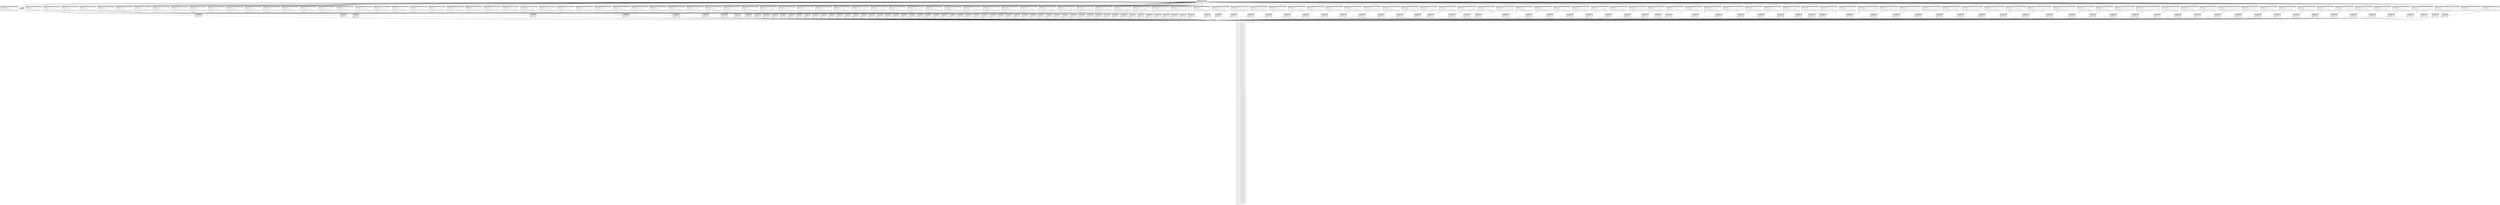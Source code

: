 digraph Mir_0_13012 {
    graph [fontname="Courier, monospace"];
    node [fontname="Courier, monospace"];
    edge [fontname="Courier, monospace"];
    label=<fn LendingError::name(_1: &amp;ReErased LendingError) -&gt; std::string::String<br align="left"/>let mut _2: u32;<br align="left"/>let mut _3: &amp;ReErased str;<br align="left"/>let _4: &amp;ReErased str;<br align="left"/>let mut _5: &amp;ReErased str;<br align="left"/>let _6: &amp;ReErased str;<br align="left"/>let mut _7: &amp;ReErased str;<br align="left"/>let _8: &amp;ReErased str;<br align="left"/>let mut _9: &amp;ReErased str;<br align="left"/>let _10: &amp;ReErased str;<br align="left"/>let mut _11: &amp;ReErased str;<br align="left"/>let _12: &amp;ReErased str;<br align="left"/>let mut _13: &amp;ReErased str;<br align="left"/>let _14: &amp;ReErased str;<br align="left"/>let mut _15: &amp;ReErased str;<br align="left"/>let _16: &amp;ReErased str;<br align="left"/>let mut _17: &amp;ReErased str;<br align="left"/>let _18: &amp;ReErased str;<br align="left"/>let mut _19: &amp;ReErased str;<br align="left"/>let _20: &amp;ReErased str;<br align="left"/>let mut _21: &amp;ReErased str;<br align="left"/>let _22: &amp;ReErased str;<br align="left"/>let mut _23: &amp;ReErased str;<br align="left"/>let _24: &amp;ReErased str;<br align="left"/>let mut _25: &amp;ReErased str;<br align="left"/>let _26: &amp;ReErased str;<br align="left"/>let mut _27: &amp;ReErased str;<br align="left"/>let _28: &amp;ReErased str;<br align="left"/>let mut _29: &amp;ReErased str;<br align="left"/>let _30: &amp;ReErased str;<br align="left"/>let mut _31: &amp;ReErased str;<br align="left"/>let _32: &amp;ReErased str;<br align="left"/>let mut _33: &amp;ReErased str;<br align="left"/>let _34: &amp;ReErased str;<br align="left"/>let mut _35: &amp;ReErased str;<br align="left"/>let _36: &amp;ReErased str;<br align="left"/>let mut _37: &amp;ReErased str;<br align="left"/>let _38: &amp;ReErased str;<br align="left"/>let mut _39: &amp;ReErased str;<br align="left"/>let _40: &amp;ReErased str;<br align="left"/>let mut _41: &amp;ReErased str;<br align="left"/>let _42: &amp;ReErased str;<br align="left"/>let mut _43: &amp;ReErased str;<br align="left"/>let _44: &amp;ReErased str;<br align="left"/>let mut _45: &amp;ReErased str;<br align="left"/>let _46: &amp;ReErased str;<br align="left"/>let mut _47: &amp;ReErased str;<br align="left"/>let _48: &amp;ReErased str;<br align="left"/>let mut _49: &amp;ReErased str;<br align="left"/>let _50: &amp;ReErased str;<br align="left"/>let mut _51: &amp;ReErased str;<br align="left"/>let _52: &amp;ReErased str;<br align="left"/>let mut _53: &amp;ReErased str;<br align="left"/>let _54: &amp;ReErased str;<br align="left"/>let mut _55: &amp;ReErased str;<br align="left"/>let _56: &amp;ReErased str;<br align="left"/>let mut _57: &amp;ReErased str;<br align="left"/>let _58: &amp;ReErased str;<br align="left"/>let mut _59: &amp;ReErased str;<br align="left"/>let _60: &amp;ReErased str;<br align="left"/>let mut _61: &amp;ReErased str;<br align="left"/>let _62: &amp;ReErased str;<br align="left"/>let mut _63: &amp;ReErased str;<br align="left"/>let _64: &amp;ReErased str;<br align="left"/>let mut _65: &amp;ReErased str;<br align="left"/>let _66: &amp;ReErased str;<br align="left"/>let mut _67: &amp;ReErased str;<br align="left"/>let _68: &amp;ReErased str;<br align="left"/>let mut _69: &amp;ReErased str;<br align="left"/>let _70: &amp;ReErased str;<br align="left"/>let mut _71: &amp;ReErased str;<br align="left"/>let _72: &amp;ReErased str;<br align="left"/>let mut _73: &amp;ReErased str;<br align="left"/>let _74: &amp;ReErased str;<br align="left"/>let mut _75: &amp;ReErased str;<br align="left"/>let _76: &amp;ReErased str;<br align="left"/>let mut _77: &amp;ReErased str;<br align="left"/>let _78: &amp;ReErased str;<br align="left"/>let mut _79: &amp;ReErased str;<br align="left"/>let _80: &amp;ReErased str;<br align="left"/>let mut _81: &amp;ReErased str;<br align="left"/>let _82: &amp;ReErased str;<br align="left"/>let mut _83: &amp;ReErased str;<br align="left"/>let _84: &amp;ReErased str;<br align="left"/>let mut _85: &amp;ReErased str;<br align="left"/>let _86: &amp;ReErased str;<br align="left"/>let mut _87: &amp;ReErased str;<br align="left"/>let _88: &amp;ReErased str;<br align="left"/>let mut _89: &amp;ReErased str;<br align="left"/>let _90: &amp;ReErased str;<br align="left"/>let mut _91: &amp;ReErased str;<br align="left"/>let _92: &amp;ReErased str;<br align="left"/>let mut _93: &amp;ReErased str;<br align="left"/>let _94: &amp;ReErased str;<br align="left"/>let mut _95: &amp;ReErased str;<br align="left"/>let _96: &amp;ReErased str;<br align="left"/>let mut _97: &amp;ReErased str;<br align="left"/>let _98: &amp;ReErased str;<br align="left"/>let mut _99: &amp;ReErased str;<br align="left"/>let _100: &amp;ReErased str;<br align="left"/>let mut _101: &amp;ReErased str;<br align="left"/>let _102: &amp;ReErased str;<br align="left"/>let mut _103: &amp;ReErased str;<br align="left"/>let _104: &amp;ReErased str;<br align="left"/>let mut _105: &amp;ReErased str;<br align="left"/>let _106: &amp;ReErased str;<br align="left"/>let mut _107: &amp;ReErased str;<br align="left"/>let _108: &amp;ReErased str;<br align="left"/>let mut _109: &amp;ReErased str;<br align="left"/>let _110: &amp;ReErased str;<br align="left"/>let mut _111: &amp;ReErased str;<br align="left"/>let _112: &amp;ReErased str;<br align="left"/>let mut _113: &amp;ReErased str;<br align="left"/>let _114: &amp;ReErased str;<br align="left"/>let mut _115: &amp;ReErased str;<br align="left"/>let _116: &amp;ReErased str;<br align="left"/>let mut _117: &amp;ReErased str;<br align="left"/>let _118: &amp;ReErased str;<br align="left"/>let mut _119: &amp;ReErased str;<br align="left"/>let _120: &amp;ReErased str;<br align="left"/>let mut _121: &amp;ReErased str;<br align="left"/>let _122: &amp;ReErased str;<br align="left"/>let mut _123: &amp;ReErased str;<br align="left"/>let _124: &amp;ReErased str;<br align="left"/>let mut _125: &amp;ReErased str;<br align="left"/>let _126: &amp;ReErased str;<br align="left"/>let mut _127: &amp;ReErased str;<br align="left"/>let _128: &amp;ReErased str;<br align="left"/>let mut _129: &amp;ReErased str;<br align="left"/>let _130: &amp;ReErased str;<br align="left"/>let mut _131: &amp;ReErased str;<br align="left"/>let _132: &amp;ReErased str;<br align="left"/>let mut _133: &amp;ReErased str;<br align="left"/>let _134: &amp;ReErased str;<br align="left"/>let mut _135: &amp;ReErased str;<br align="left"/>let _136: &amp;ReErased str;<br align="left"/>let mut _137: &amp;ReErased str;<br align="left"/>let _138: &amp;ReErased str;<br align="left"/>let mut _139: &amp;ReErased str;<br align="left"/>let _140: &amp;ReErased str;<br align="left"/>let mut _141: &amp;ReErased str;<br align="left"/>let _142: &amp;ReErased str;<br align="left"/>let mut _143: &amp;ReErased str;<br align="left"/>let _144: &amp;ReErased str;<br align="left"/>let mut _145: &amp;ReErased str;<br align="left"/>let _146: &amp;ReErased str;<br align="left"/>let mut _147: &amp;ReErased str;<br align="left"/>let _148: &amp;ReErased str;<br align="left"/>let mut _149: &amp;ReErased str;<br align="left"/>let _150: &amp;ReErased str;<br align="left"/>let mut _151: &amp;ReErased str;<br align="left"/>let _152: &amp;ReErased str;<br align="left"/>let mut _153: &amp;ReErased str;<br align="left"/>let _154: &amp;ReErased str;<br align="left"/>let mut _155: &amp;ReErased str;<br align="left"/>let _156: &amp;ReErased str;<br align="left"/>let mut _157: &amp;ReErased str;<br align="left"/>let _158: &amp;ReErased str;<br align="left"/>let mut _159: &amp;ReErased str;<br align="left"/>let _160: &amp;ReErased str;<br align="left"/>let mut _161: &amp;ReErased str;<br align="left"/>let _162: &amp;ReErased str;<br align="left"/>let mut _163: &amp;ReErased str;<br align="left"/>let _164: &amp;ReErased str;<br align="left"/>let mut _165: &amp;ReErased str;<br align="left"/>let _166: &amp;ReErased str;<br align="left"/>let mut _167: &amp;ReErased str;<br align="left"/>let _168: &amp;ReErased str;<br align="left"/>let mut _169: &amp;ReErased str;<br align="left"/>let _170: &amp;ReErased str;<br align="left"/>let mut _171: &amp;ReErased str;<br align="left"/>let _172: &amp;ReErased str;<br align="left"/>let mut _173: &amp;ReErased str;<br align="left"/>let _174: &amp;ReErased str;<br align="left"/>let mut _175: &amp;ReErased str;<br align="left"/>let _176: &amp;ReErased str;<br align="left"/>let mut _177: &amp;ReErased str;<br align="left"/>let _178: &amp;ReErased str;<br align="left"/>let mut _179: &amp;ReErased str;<br align="left"/>let _180: &amp;ReErased str;<br align="left"/>let mut _181: &amp;ReErased str;<br align="left"/>let _182: &amp;ReErased str;<br align="left"/>let mut _183: &amp;ReErased str;<br align="left"/>let _184: &amp;ReErased str;<br align="left"/>let mut _185: &amp;ReErased str;<br align="left"/>let _186: &amp;ReErased str;<br align="left"/>let mut _187: &amp;ReErased str;<br align="left"/>let _188: &amp;ReErased str;<br align="left"/>let mut _189: &amp;ReErased str;<br align="left"/>let _190: &amp;ReErased str;<br align="left"/>let mut _191: &amp;ReErased str;<br align="left"/>let _192: &amp;ReErased str;<br align="left"/>let mut _193: &amp;ReErased str;<br align="left"/>let _194: &amp;ReErased str;<br align="left"/>let mut _195: &amp;ReErased str;<br align="left"/>let _196: &amp;ReErased str;<br align="left"/>let mut _197: &amp;ReErased str;<br align="left"/>let _198: &amp;ReErased str;<br align="left"/>let mut _199: &amp;ReErased str;<br align="left"/>let _200: &amp;ReErased str;<br align="left"/>let mut _201: &amp;ReErased str;<br align="left"/>let _202: &amp;ReErased str;<br align="left"/>let mut _203: &amp;ReErased str;<br align="left"/>let _204: &amp;ReErased str;<br align="left"/>let mut _205: &amp;ReErased str;<br align="left"/>let _206: &amp;ReErased str;<br align="left"/>let mut _207: &amp;ReErased str;<br align="left"/>let _208: &amp;ReErased str;<br align="left"/>let mut _209: &amp;ReErased str;<br align="left"/>let _210: &amp;ReErased str;<br align="left"/>let mut _211: &amp;ReErased str;<br align="left"/>let _212: &amp;ReErased str;<br align="left"/>let mut _213: &amp;ReErased str;<br align="left"/>let _214: &amp;ReErased str;<br align="left"/>let mut _215: &amp;ReErased str;<br align="left"/>let _216: &amp;ReErased str;<br align="left"/>let mut _217: &amp;ReErased str;<br align="left"/>let _218: &amp;ReErased str;<br align="left"/>let mut _219: &amp;ReErased str;<br align="left"/>let _220: &amp;ReErased str;<br align="left"/>let mut _221: &amp;ReErased str;<br align="left"/>let _222: &amp;ReErased str;<br align="left"/>let mut _223: &amp;ReErased str;<br align="left"/>let _224: &amp;ReErased str;<br align="left"/>let mut _225: &amp;ReErased str;<br align="left"/>let _226: &amp;ReErased str;<br align="left"/>let mut _227: &amp;ReErased str;<br align="left"/>let _228: &amp;ReErased str;<br align="left"/>let mut _229: &amp;ReErased str;<br align="left"/>let _230: &amp;ReErased str;<br align="left"/>let mut _231: &amp;ReErased str;<br align="left"/>let _232: &amp;ReErased str;<br align="left"/>let mut _233: &amp;ReErased str;<br align="left"/>let _234: &amp;ReErased str;<br align="left"/>let mut _235: &amp;ReErased str;<br align="left"/>let _236: &amp;ReErased str;<br align="left"/>let mut _237: &amp;ReErased str;<br align="left"/>let _238: &amp;ReErased str;<br align="left"/>let mut _239: &amp;ReErased str;<br align="left"/>let _240: &amp;ReErased str;<br align="left"/>let mut _241: &amp;ReErased str;<br align="left"/>let _242: &amp;ReErased str;<br align="left"/>let mut _243: &amp;ReErased str;<br align="left"/>let _244: &amp;ReErased str;<br align="left"/>let mut _245: &amp;ReErased str;<br align="left"/>let _246: &amp;ReErased str;<br align="left"/>let mut _247: &amp;ReErased str;<br align="left"/>let _248: &amp;ReErased str;<br align="left"/>let mut _249: &amp;ReErased str;<br align="left"/>let _250: &amp;ReErased str;<br align="left"/>let mut _251: &amp;ReErased str;<br align="left"/>let _252: &amp;ReErased str;<br align="left"/>let mut _253: &amp;ReErased str;<br align="left"/>let _254: &amp;ReErased str;<br align="left"/>let mut _255: &amp;ReErased str;<br align="left"/>let _256: &amp;ReErased str;<br align="left"/>let mut _257: &amp;ReErased str;<br align="left"/>let _258: &amp;ReErased str;<br align="left"/>let mut _259: &amp;ReErased str;<br align="left"/>let _260: &amp;ReErased str;<br align="left"/>let mut _261: &amp;ReErased str;<br align="left"/>let _262: &amp;ReErased str;<br align="left"/>debug self =&gt; _1;<br align="left"/>>;
    bb0__0_13012 [shape="none", label=<<table border="0" cellborder="1" cellspacing="0"><tr><td bgcolor="gray" align="center" colspan="1">0</td></tr><tr><td align="left" balign="left">_2 = discriminant((*_1))<br/></td></tr><tr><td align="left">switchInt(move _2)</td></tr></table>>];
    bb1__0_13012 [shape="none", label=<<table border="0" cellborder="1" cellspacing="0"><tr><td bgcolor="gray" align="center" colspan="1">1</td></tr><tr><td align="left" balign="left">StorageLive(_261)<br/>StorageLive(_262)<br/>_262 = const &quot;NoUpgradeAuthority&quot;<br/>_261 = &amp;(*_262)<br/></td></tr><tr><td align="left">_0 = &lt;str as ToString&gt;::to_string(move _261)</td></tr></table>>];
    bb2__0_13012 [shape="none", label=<<table border="0" cellborder="1" cellspacing="0"><tr><td bgcolor="gray" align="center" colspan="1">2</td></tr><tr><td align="left">unreachable</td></tr></table>>];
    bb3__0_13012 [shape="none", label=<<table border="0" cellborder="1" cellspacing="0"><tr><td bgcolor="gray" align="center" colspan="1">3</td></tr><tr><td align="left" balign="left">StorageLive(_3)<br/>StorageLive(_4)<br/>_4 = const &quot;InvalidMarketAuthority&quot;<br/>_3 = &amp;(*_4)<br/></td></tr><tr><td align="left">_0 = &lt;str as ToString&gt;::to_string(move _3)</td></tr></table>>];
    bb4__0_13012 [shape="none", label=<<table border="0" cellborder="1" cellspacing="0"><tr><td bgcolor="gray" align="center" colspan="1">4</td></tr><tr><td align="left" balign="left">StorageDead(_4)<br/>StorageDead(_3)<br/></td></tr><tr><td align="left">goto</td></tr></table>>];
    bb5__0_13012 [shape="none", label=<<table border="0" cellborder="1" cellspacing="0"><tr><td bgcolor="gray" align="center" colspan="1">5</td></tr><tr><td align="left" balign="left">StorageLive(_5)<br/>StorageLive(_6)<br/>_6 = const &quot;InvalidMarketOwner&quot;<br/>_5 = &amp;(*_6)<br/></td></tr><tr><td align="left">_0 = &lt;str as ToString&gt;::to_string(move _5)</td></tr></table>>];
    bb6__0_13012 [shape="none", label=<<table border="0" cellborder="1" cellspacing="0"><tr><td bgcolor="gray" align="center" colspan="1">6</td></tr><tr><td align="left" balign="left">StorageDead(_6)<br/>StorageDead(_5)<br/></td></tr><tr><td align="left">goto</td></tr></table>>];
    bb7__0_13012 [shape="none", label=<<table border="0" cellborder="1" cellspacing="0"><tr><td bgcolor="gray" align="center" colspan="1">7</td></tr><tr><td align="left" balign="left">StorageLive(_7)<br/>StorageLive(_8)<br/>_8 = const &quot;InvalidAccountOwner&quot;<br/>_7 = &amp;(*_8)<br/></td></tr><tr><td align="left">_0 = &lt;str as ToString&gt;::to_string(move _7)</td></tr></table>>];
    bb8__0_13012 [shape="none", label=<<table border="0" cellborder="1" cellspacing="0"><tr><td bgcolor="gray" align="center" colspan="1">8</td></tr><tr><td align="left" balign="left">StorageDead(_8)<br/>StorageDead(_7)<br/></td></tr><tr><td align="left">goto</td></tr></table>>];
    bb9__0_13012 [shape="none", label=<<table border="0" cellborder="1" cellspacing="0"><tr><td bgcolor="gray" align="center" colspan="1">9</td></tr><tr><td align="left" balign="left">StorageLive(_9)<br/>StorageLive(_10)<br/>_10 = const &quot;InvalidAmount&quot;<br/>_9 = &amp;(*_10)<br/></td></tr><tr><td align="left">_0 = &lt;str as ToString&gt;::to_string(move _9)</td></tr></table>>];
    bb10__0_13012 [shape="none", label=<<table border="0" cellborder="1" cellspacing="0"><tr><td bgcolor="gray" align="center" colspan="1">10</td></tr><tr><td align="left" balign="left">StorageDead(_10)<br/>StorageDead(_9)<br/></td></tr><tr><td align="left">goto</td></tr></table>>];
    bb11__0_13012 [shape="none", label=<<table border="0" cellborder="1" cellspacing="0"><tr><td bgcolor="gray" align="center" colspan="1">11</td></tr><tr><td align="left" balign="left">StorageLive(_11)<br/>StorageLive(_12)<br/>_12 = const &quot;InvalidConfig&quot;<br/>_11 = &amp;(*_12)<br/></td></tr><tr><td align="left">_0 = &lt;str as ToString&gt;::to_string(move _11)</td></tr></table>>];
    bb12__0_13012 [shape="none", label=<<table border="0" cellborder="1" cellspacing="0"><tr><td bgcolor="gray" align="center" colspan="1">12</td></tr><tr><td align="left" balign="left">StorageDead(_12)<br/>StorageDead(_11)<br/></td></tr><tr><td align="left">goto</td></tr></table>>];
    bb13__0_13012 [shape="none", label=<<table border="0" cellborder="1" cellspacing="0"><tr><td bgcolor="gray" align="center" colspan="1">13</td></tr><tr><td align="left" balign="left">StorageLive(_13)<br/>StorageLive(_14)<br/>_14 = const &quot;InvalidSigner&quot;<br/>_13 = &amp;(*_14)<br/></td></tr><tr><td align="left">_0 = &lt;str as ToString&gt;::to_string(move _13)</td></tr></table>>];
    bb14__0_13012 [shape="none", label=<<table border="0" cellborder="1" cellspacing="0"><tr><td bgcolor="gray" align="center" colspan="1">14</td></tr><tr><td align="left" balign="left">StorageDead(_14)<br/>StorageDead(_13)<br/></td></tr><tr><td align="left">goto</td></tr></table>>];
    bb15__0_13012 [shape="none", label=<<table border="0" cellborder="1" cellspacing="0"><tr><td bgcolor="gray" align="center" colspan="1">15</td></tr><tr><td align="left" balign="left">StorageLive(_15)<br/>StorageLive(_16)<br/>_16 = const &quot;InvalidAccountInput&quot;<br/>_15 = &amp;(*_16)<br/></td></tr><tr><td align="left">_0 = &lt;str as ToString&gt;::to_string(move _15)</td></tr></table>>];
    bb16__0_13012 [shape="none", label=<<table border="0" cellborder="1" cellspacing="0"><tr><td bgcolor="gray" align="center" colspan="1">16</td></tr><tr><td align="left" balign="left">StorageDead(_16)<br/>StorageDead(_15)<br/></td></tr><tr><td align="left">goto</td></tr></table>>];
    bb17__0_13012 [shape="none", label=<<table border="0" cellborder="1" cellspacing="0"><tr><td bgcolor="gray" align="center" colspan="1">17</td></tr><tr><td align="left" balign="left">StorageLive(_17)<br/>StorageLive(_18)<br/>_18 = const &quot;MathOverflow&quot;<br/>_17 = &amp;(*_18)<br/></td></tr><tr><td align="left">_0 = &lt;str as ToString&gt;::to_string(move _17)</td></tr></table>>];
    bb18__0_13012 [shape="none", label=<<table border="0" cellborder="1" cellspacing="0"><tr><td bgcolor="gray" align="center" colspan="1">18</td></tr><tr><td align="left" balign="left">StorageDead(_18)<br/>StorageDead(_17)<br/></td></tr><tr><td align="left">goto</td></tr></table>>];
    bb19__0_13012 [shape="none", label=<<table border="0" cellborder="1" cellspacing="0"><tr><td bgcolor="gray" align="center" colspan="1">19</td></tr><tr><td align="left" balign="left">StorageLive(_19)<br/>StorageLive(_20)<br/>_20 = const &quot;InsufficientLiquidity&quot;<br/>_19 = &amp;(*_20)<br/></td></tr><tr><td align="left">_0 = &lt;str as ToString&gt;::to_string(move _19)</td></tr></table>>];
    bb20__0_13012 [shape="none", label=<<table border="0" cellborder="1" cellspacing="0"><tr><td bgcolor="gray" align="center" colspan="1">20</td></tr><tr><td align="left" balign="left">StorageDead(_20)<br/>StorageDead(_19)<br/></td></tr><tr><td align="left">goto</td></tr></table>>];
    bb21__0_13012 [shape="none", label=<<table border="0" cellborder="1" cellspacing="0"><tr><td bgcolor="gray" align="center" colspan="1">21</td></tr><tr><td align="left" balign="left">StorageLive(_21)<br/>StorageLive(_22)<br/>_22 = const &quot;ReserveStale&quot;<br/>_21 = &amp;(*_22)<br/></td></tr><tr><td align="left">_0 = &lt;str as ToString&gt;::to_string(move _21)</td></tr></table>>];
    bb22__0_13012 [shape="none", label=<<table border="0" cellborder="1" cellspacing="0"><tr><td bgcolor="gray" align="center" colspan="1">22</td></tr><tr><td align="left" balign="left">StorageDead(_22)<br/>StorageDead(_21)<br/></td></tr><tr><td align="left">goto</td></tr></table>>];
    bb23__0_13012 [shape="none", label=<<table border="0" cellborder="1" cellspacing="0"><tr><td bgcolor="gray" align="center" colspan="1">23</td></tr><tr><td align="left" balign="left">StorageLive(_23)<br/>StorageLive(_24)<br/>_24 = const &quot;WithdrawTooSmall&quot;<br/>_23 = &amp;(*_24)<br/></td></tr><tr><td align="left">_0 = &lt;str as ToString&gt;::to_string(move _23)</td></tr></table>>];
    bb24__0_13012 [shape="none", label=<<table border="0" cellborder="1" cellspacing="0"><tr><td bgcolor="gray" align="center" colspan="1">24</td></tr><tr><td align="left" balign="left">StorageDead(_24)<br/>StorageDead(_23)<br/></td></tr><tr><td align="left">goto</td></tr></table>>];
    bb25__0_13012 [shape="none", label=<<table border="0" cellborder="1" cellspacing="0"><tr><td bgcolor="gray" align="center" colspan="1">25</td></tr><tr><td align="left" balign="left">StorageLive(_25)<br/>StorageLive(_26)<br/>_26 = const &quot;WithdrawTooLarge&quot;<br/>_25 = &amp;(*_26)<br/></td></tr><tr><td align="left">_0 = &lt;str as ToString&gt;::to_string(move _25)</td></tr></table>>];
    bb26__0_13012 [shape="none", label=<<table border="0" cellborder="1" cellspacing="0"><tr><td bgcolor="gray" align="center" colspan="1">26</td></tr><tr><td align="left" balign="left">StorageDead(_26)<br/>StorageDead(_25)<br/></td></tr><tr><td align="left">goto</td></tr></table>>];
    bb27__0_13012 [shape="none", label=<<table border="0" cellborder="1" cellspacing="0"><tr><td bgcolor="gray" align="center" colspan="1">27</td></tr><tr><td align="left" balign="left">StorageLive(_27)<br/>StorageLive(_28)<br/>_28 = const &quot;BorrowTooSmall&quot;<br/>_27 = &amp;(*_28)<br/></td></tr><tr><td align="left">_0 = &lt;str as ToString&gt;::to_string(move _27)</td></tr></table>>];
    bb28__0_13012 [shape="none", label=<<table border="0" cellborder="1" cellspacing="0"><tr><td bgcolor="gray" align="center" colspan="1">28</td></tr><tr><td align="left" balign="left">StorageDead(_28)<br/>StorageDead(_27)<br/></td></tr><tr><td align="left">goto</td></tr></table>>];
    bb29__0_13012 [shape="none", label=<<table border="0" cellborder="1" cellspacing="0"><tr><td bgcolor="gray" align="center" colspan="1">29</td></tr><tr><td align="left" balign="left">StorageLive(_29)<br/>StorageLive(_30)<br/>_30 = const &quot;BorrowTooLarge&quot;<br/>_29 = &amp;(*_30)<br/></td></tr><tr><td align="left">_0 = &lt;str as ToString&gt;::to_string(move _29)</td></tr></table>>];
    bb30__0_13012 [shape="none", label=<<table border="0" cellborder="1" cellspacing="0"><tr><td bgcolor="gray" align="center" colspan="1">30</td></tr><tr><td align="left" balign="left">StorageDead(_30)<br/>StorageDead(_29)<br/></td></tr><tr><td align="left">goto</td></tr></table>>];
    bb31__0_13012 [shape="none", label=<<table border="0" cellborder="1" cellspacing="0"><tr><td bgcolor="gray" align="center" colspan="1">31</td></tr><tr><td align="left" balign="left">StorageLive(_31)<br/>StorageLive(_32)<br/>_32 = const &quot;RepayTooSmall&quot;<br/>_31 = &amp;(*_32)<br/></td></tr><tr><td align="left">_0 = &lt;str as ToString&gt;::to_string(move _31)</td></tr></table>>];
    bb32__0_13012 [shape="none", label=<<table border="0" cellborder="1" cellspacing="0"><tr><td bgcolor="gray" align="center" colspan="1">32</td></tr><tr><td align="left" balign="left">StorageDead(_32)<br/>StorageDead(_31)<br/></td></tr><tr><td align="left">goto</td></tr></table>>];
    bb33__0_13012 [shape="none", label=<<table border="0" cellborder="1" cellspacing="0"><tr><td bgcolor="gray" align="center" colspan="1">33</td></tr><tr><td align="left" balign="left">StorageLive(_33)<br/>StorageLive(_34)<br/>_34 = const &quot;LiquidationTooSmall&quot;<br/>_33 = &amp;(*_34)<br/></td></tr><tr><td align="left">_0 = &lt;str as ToString&gt;::to_string(move _33)</td></tr></table>>];
    bb34__0_13012 [shape="none", label=<<table border="0" cellborder="1" cellspacing="0"><tr><td bgcolor="gray" align="center" colspan="1">34</td></tr><tr><td align="left" balign="left">StorageDead(_34)<br/>StorageDead(_33)<br/></td></tr><tr><td align="left">goto</td></tr></table>>];
    bb35__0_13012 [shape="none", label=<<table border="0" cellborder="1" cellspacing="0"><tr><td bgcolor="gray" align="center" colspan="1">35</td></tr><tr><td align="left" balign="left">StorageLive(_35)<br/>StorageLive(_36)<br/>_36 = const &quot;ObligationHealthy&quot;<br/>_35 = &amp;(*_36)<br/></td></tr><tr><td align="left">_0 = &lt;str as ToString&gt;::to_string(move _35)</td></tr></table>>];
    bb36__0_13012 [shape="none", label=<<table border="0" cellborder="1" cellspacing="0"><tr><td bgcolor="gray" align="center" colspan="1">36</td></tr><tr><td align="left" balign="left">StorageDead(_36)<br/>StorageDead(_35)<br/></td></tr><tr><td align="left">goto</td></tr></table>>];
    bb37__0_13012 [shape="none", label=<<table border="0" cellborder="1" cellspacing="0"><tr><td bgcolor="gray" align="center" colspan="1">37</td></tr><tr><td align="left" balign="left">StorageLive(_37)<br/>StorageLive(_38)<br/>_38 = const &quot;ObligationStale&quot;<br/>_37 = &amp;(*_38)<br/></td></tr><tr><td align="left">_0 = &lt;str as ToString&gt;::to_string(move _37)</td></tr></table>>];
    bb38__0_13012 [shape="none", label=<<table border="0" cellborder="1" cellspacing="0"><tr><td bgcolor="gray" align="center" colspan="1">38</td></tr><tr><td align="left" balign="left">StorageDead(_38)<br/>StorageDead(_37)<br/></td></tr><tr><td align="left">goto</td></tr></table>>];
    bb39__0_13012 [shape="none", label=<<table border="0" cellborder="1" cellspacing="0"><tr><td bgcolor="gray" align="center" colspan="1">39</td></tr><tr><td align="left" balign="left">StorageLive(_39)<br/>StorageLive(_40)<br/>_40 = const &quot;ObligationReserveLimit&quot;<br/>_39 = &amp;(*_40)<br/></td></tr><tr><td align="left">_0 = &lt;str as ToString&gt;::to_string(move _39)</td></tr></table>>];
    bb40__0_13012 [shape="none", label=<<table border="0" cellborder="1" cellspacing="0"><tr><td bgcolor="gray" align="center" colspan="1">40</td></tr><tr><td align="left" balign="left">StorageDead(_40)<br/>StorageDead(_39)<br/></td></tr><tr><td align="left">goto</td></tr></table>>];
    bb41__0_13012 [shape="none", label=<<table border="0" cellborder="1" cellspacing="0"><tr><td bgcolor="gray" align="center" colspan="1">41</td></tr><tr><td align="left" balign="left">StorageLive(_41)<br/>StorageLive(_42)<br/>_42 = const &quot;InvalidObligationOwner&quot;<br/>_41 = &amp;(*_42)<br/></td></tr><tr><td align="left">_0 = &lt;str as ToString&gt;::to_string(move _41)</td></tr></table>>];
    bb42__0_13012 [shape="none", label=<<table border="0" cellborder="1" cellspacing="0"><tr><td bgcolor="gray" align="center" colspan="1">42</td></tr><tr><td align="left" balign="left">StorageDead(_42)<br/>StorageDead(_41)<br/></td></tr><tr><td align="left">goto</td></tr></table>>];
    bb43__0_13012 [shape="none", label=<<table border="0" cellborder="1" cellspacing="0"><tr><td bgcolor="gray" align="center" colspan="1">43</td></tr><tr><td align="left" balign="left">StorageLive(_43)<br/>StorageLive(_44)<br/>_44 = const &quot;ObligationDepositsEmpty&quot;<br/>_43 = &amp;(*_44)<br/></td></tr><tr><td align="left">_0 = &lt;str as ToString&gt;::to_string(move _43)</td></tr></table>>];
    bb44__0_13012 [shape="none", label=<<table border="0" cellborder="1" cellspacing="0"><tr><td bgcolor="gray" align="center" colspan="1">44</td></tr><tr><td align="left" balign="left">StorageDead(_44)<br/>StorageDead(_43)<br/></td></tr><tr><td align="left">goto</td></tr></table>>];
    bb45__0_13012 [shape="none", label=<<table border="0" cellborder="1" cellspacing="0"><tr><td bgcolor="gray" align="center" colspan="1">45</td></tr><tr><td align="left" balign="left">StorageLive(_45)<br/>StorageLive(_46)<br/>_46 = const &quot;ObligationBorrowsEmpty&quot;<br/>_45 = &amp;(*_46)<br/></td></tr><tr><td align="left">_0 = &lt;str as ToString&gt;::to_string(move _45)</td></tr></table>>];
    bb46__0_13012 [shape="none", label=<<table border="0" cellborder="1" cellspacing="0"><tr><td bgcolor="gray" align="center" colspan="1">46</td></tr><tr><td align="left" balign="left">StorageDead(_46)<br/>StorageDead(_45)<br/></td></tr><tr><td align="left">goto</td></tr></table>>];
    bb47__0_13012 [shape="none", label=<<table border="0" cellborder="1" cellspacing="0"><tr><td bgcolor="gray" align="center" colspan="1">47</td></tr><tr><td align="left" balign="left">StorageLive(_47)<br/>StorageLive(_48)<br/>_48 = const &quot;ObligationDepositsZero&quot;<br/>_47 = &amp;(*_48)<br/></td></tr><tr><td align="left">_0 = &lt;str as ToString&gt;::to_string(move _47)</td></tr></table>>];
    bb48__0_13012 [shape="none", label=<<table border="0" cellborder="1" cellspacing="0"><tr><td bgcolor="gray" align="center" colspan="1">48</td></tr><tr><td align="left" balign="left">StorageDead(_48)<br/>StorageDead(_47)<br/></td></tr><tr><td align="left">goto</td></tr></table>>];
    bb49__0_13012 [shape="none", label=<<table border="0" cellborder="1" cellspacing="0"><tr><td bgcolor="gray" align="center" colspan="1">49</td></tr><tr><td align="left" balign="left">StorageLive(_49)<br/>StorageLive(_50)<br/>_50 = const &quot;ObligationBorrowsZero&quot;<br/>_49 = &amp;(*_50)<br/></td></tr><tr><td align="left">_0 = &lt;str as ToString&gt;::to_string(move _49)</td></tr></table>>];
    bb50__0_13012 [shape="none", label=<<table border="0" cellborder="1" cellspacing="0"><tr><td bgcolor="gray" align="center" colspan="1">50</td></tr><tr><td align="left" balign="left">StorageDead(_50)<br/>StorageDead(_49)<br/></td></tr><tr><td align="left">goto</td></tr></table>>];
    bb51__0_13012 [shape="none", label=<<table border="0" cellborder="1" cellspacing="0"><tr><td bgcolor="gray" align="center" colspan="1">51</td></tr><tr><td align="left" balign="left">StorageLive(_51)<br/>StorageLive(_52)<br/>_52 = const &quot;InvalidObligationCollateral&quot;<br/>_51 = &amp;(*_52)<br/></td></tr><tr><td align="left">_0 = &lt;str as ToString&gt;::to_string(move _51)</td></tr></table>>];
    bb52__0_13012 [shape="none", label=<<table border="0" cellborder="1" cellspacing="0"><tr><td bgcolor="gray" align="center" colspan="1">52</td></tr><tr><td align="left" balign="left">StorageDead(_52)<br/>StorageDead(_51)<br/></td></tr><tr><td align="left">goto</td></tr></table>>];
    bb53__0_13012 [shape="none", label=<<table border="0" cellborder="1" cellspacing="0"><tr><td bgcolor="gray" align="center" colspan="1">53</td></tr><tr><td align="left" balign="left">StorageLive(_53)<br/>StorageLive(_54)<br/>_54 = const &quot;InvalidObligationLiquidity&quot;<br/>_53 = &amp;(*_54)<br/></td></tr><tr><td align="left">_0 = &lt;str as ToString&gt;::to_string(move _53)</td></tr></table>>];
    bb54__0_13012 [shape="none", label=<<table border="0" cellborder="1" cellspacing="0"><tr><td bgcolor="gray" align="center" colspan="1">54</td></tr><tr><td align="left" balign="left">StorageDead(_54)<br/>StorageDead(_53)<br/></td></tr><tr><td align="left">goto</td></tr></table>>];
    bb55__0_13012 [shape="none", label=<<table border="0" cellborder="1" cellspacing="0"><tr><td bgcolor="gray" align="center" colspan="1">55</td></tr><tr><td align="left" balign="left">StorageLive(_55)<br/>StorageLive(_56)<br/>_56 = const &quot;ObligationCollateralEmpty&quot;<br/>_55 = &amp;(*_56)<br/></td></tr><tr><td align="left">_0 = &lt;str as ToString&gt;::to_string(move _55)</td></tr></table>>];
    bb56__0_13012 [shape="none", label=<<table border="0" cellborder="1" cellspacing="0"><tr><td bgcolor="gray" align="center" colspan="1">56</td></tr><tr><td align="left" balign="left">StorageDead(_56)<br/>StorageDead(_55)<br/></td></tr><tr><td align="left">goto</td></tr></table>>];
    bb57__0_13012 [shape="none", label=<<table border="0" cellborder="1" cellspacing="0"><tr><td bgcolor="gray" align="center" colspan="1">57</td></tr><tr><td align="left" balign="left">StorageLive(_57)<br/>StorageLive(_58)<br/>_58 = const &quot;ObligationLiquidityEmpty&quot;<br/>_57 = &amp;(*_58)<br/></td></tr><tr><td align="left">_0 = &lt;str as ToString&gt;::to_string(move _57)</td></tr></table>>];
    bb58__0_13012 [shape="none", label=<<table border="0" cellborder="1" cellspacing="0"><tr><td bgcolor="gray" align="center" colspan="1">58</td></tr><tr><td align="left" balign="left">StorageDead(_58)<br/>StorageDead(_57)<br/></td></tr><tr><td align="left">goto</td></tr></table>>];
    bb59__0_13012 [shape="none", label=<<table border="0" cellborder="1" cellspacing="0"><tr><td bgcolor="gray" align="center" colspan="1">59</td></tr><tr><td align="left" balign="left">StorageLive(_59)<br/>StorageLive(_60)<br/>_60 = const &quot;NegativeInterestRate&quot;<br/>_59 = &amp;(*_60)<br/></td></tr><tr><td align="left">_0 = &lt;str as ToString&gt;::to_string(move _59)</td></tr></table>>];
    bb60__0_13012 [shape="none", label=<<table border="0" cellborder="1" cellspacing="0"><tr><td bgcolor="gray" align="center" colspan="1">60</td></tr><tr><td align="left" balign="left">StorageDead(_60)<br/>StorageDead(_59)<br/></td></tr><tr><td align="left">goto</td></tr></table>>];
    bb61__0_13012 [shape="none", label=<<table border="0" cellborder="1" cellspacing="0"><tr><td bgcolor="gray" align="center" colspan="1">61</td></tr><tr><td align="left" balign="left">StorageLive(_61)<br/>StorageLive(_62)<br/>_62 = const &quot;InvalidOracleConfig&quot;<br/>_61 = &amp;(*_62)<br/></td></tr><tr><td align="left">_0 = &lt;str as ToString&gt;::to_string(move _61)</td></tr></table>>];
    bb62__0_13012 [shape="none", label=<<table border="0" cellborder="1" cellspacing="0"><tr><td bgcolor="gray" align="center" colspan="1">62</td></tr><tr><td align="left" balign="left">StorageDead(_62)<br/>StorageDead(_61)<br/></td></tr><tr><td align="left">goto</td></tr></table>>];
    bb63__0_13012 [shape="none", label=<<table border="0" cellborder="1" cellspacing="0"><tr><td bgcolor="gray" align="center" colspan="1">63</td></tr><tr><td align="left" balign="left">StorageLive(_63)<br/>StorageLive(_64)<br/>_64 = const &quot;InsufficientProtocolFeesToRedeem&quot;<br/>_63 = &amp;(*_64)<br/></td></tr><tr><td align="left">_0 = &lt;str as ToString&gt;::to_string(move _63)</td></tr></table>>];
    bb64__0_13012 [shape="none", label=<<table border="0" cellborder="1" cellspacing="0"><tr><td bgcolor="gray" align="center" colspan="1">64</td></tr><tr><td align="left" balign="left">StorageDead(_64)<br/>StorageDead(_63)<br/></td></tr><tr><td align="left">goto</td></tr></table>>];
    bb65__0_13012 [shape="none", label=<<table border="0" cellborder="1" cellspacing="0"><tr><td bgcolor="gray" align="center" colspan="1">65</td></tr><tr><td align="left" balign="left">StorageLive(_65)<br/>StorageLive(_66)<br/>_66 = const &quot;FlashBorrowCpi&quot;<br/>_65 = &amp;(*_66)<br/></td></tr><tr><td align="left">_0 = &lt;str as ToString&gt;::to_string(move _65)</td></tr></table>>];
    bb66__0_13012 [shape="none", label=<<table border="0" cellborder="1" cellspacing="0"><tr><td bgcolor="gray" align="center" colspan="1">66</td></tr><tr><td align="left" balign="left">StorageDead(_66)<br/>StorageDead(_65)<br/></td></tr><tr><td align="left">goto</td></tr></table>>];
    bb67__0_13012 [shape="none", label=<<table border="0" cellborder="1" cellspacing="0"><tr><td bgcolor="gray" align="center" colspan="1">67</td></tr><tr><td align="left" balign="left">StorageLive(_67)<br/>StorageLive(_68)<br/>_68 = const &quot;NoFlashRepayFound&quot;<br/>_67 = &amp;(*_68)<br/></td></tr><tr><td align="left">_0 = &lt;str as ToString&gt;::to_string(move _67)</td></tr></table>>];
    bb68__0_13012 [shape="none", label=<<table border="0" cellborder="1" cellspacing="0"><tr><td bgcolor="gray" align="center" colspan="1">68</td></tr><tr><td align="left" balign="left">StorageDead(_68)<br/>StorageDead(_67)<br/></td></tr><tr><td align="left">goto</td></tr></table>>];
    bb69__0_13012 [shape="none", label=<<table border="0" cellborder="1" cellspacing="0"><tr><td bgcolor="gray" align="center" colspan="1">69</td></tr><tr><td align="left" balign="left">StorageLive(_69)<br/>StorageLive(_70)<br/>_70 = const &quot;InvalidFlashRepay&quot;<br/>_69 = &amp;(*_70)<br/></td></tr><tr><td align="left">_0 = &lt;str as ToString&gt;::to_string(move _69)</td></tr></table>>];
    bb70__0_13012 [shape="none", label=<<table border="0" cellborder="1" cellspacing="0"><tr><td bgcolor="gray" align="center" colspan="1">70</td></tr><tr><td align="left" balign="left">StorageDead(_70)<br/>StorageDead(_69)<br/></td></tr><tr><td align="left">goto</td></tr></table>>];
    bb71__0_13012 [shape="none", label=<<table border="0" cellborder="1" cellspacing="0"><tr><td bgcolor="gray" align="center" colspan="1">71</td></tr><tr><td align="left" balign="left">StorageLive(_71)<br/>StorageLive(_72)<br/>_72 = const &quot;FlashRepayCpi&quot;<br/>_71 = &amp;(*_72)<br/></td></tr><tr><td align="left">_0 = &lt;str as ToString&gt;::to_string(move _71)</td></tr></table>>];
    bb72__0_13012 [shape="none", label=<<table border="0" cellborder="1" cellspacing="0"><tr><td bgcolor="gray" align="center" colspan="1">72</td></tr><tr><td align="left" balign="left">StorageDead(_72)<br/>StorageDead(_71)<br/></td></tr><tr><td align="left">goto</td></tr></table>>];
    bb73__0_13012 [shape="none", label=<<table border="0" cellborder="1" cellspacing="0"><tr><td bgcolor="gray" align="center" colspan="1">73</td></tr><tr><td align="left" balign="left">StorageLive(_73)<br/>StorageLive(_74)<br/>_74 = const &quot;MultipleFlashBorrows&quot;<br/>_73 = &amp;(*_74)<br/></td></tr><tr><td align="left">_0 = &lt;str as ToString&gt;::to_string(move _73)</td></tr></table>>];
    bb74__0_13012 [shape="none", label=<<table border="0" cellborder="1" cellspacing="0"><tr><td bgcolor="gray" align="center" colspan="1">74</td></tr><tr><td align="left" balign="left">StorageDead(_74)<br/>StorageDead(_73)<br/></td></tr><tr><td align="left">goto</td></tr></table>>];
    bb75__0_13012 [shape="none", label=<<table border="0" cellborder="1" cellspacing="0"><tr><td bgcolor="gray" align="center" colspan="1">75</td></tr><tr><td align="left" balign="left">StorageLive(_75)<br/>StorageLive(_76)<br/>_76 = const &quot;FlashLoansDisabled&quot;<br/>_75 = &amp;(*_76)<br/></td></tr><tr><td align="left">_0 = &lt;str as ToString&gt;::to_string(move _75)</td></tr></table>>];
    bb76__0_13012 [shape="none", label=<<table border="0" cellborder="1" cellspacing="0"><tr><td bgcolor="gray" align="center" colspan="1">76</td></tr><tr><td align="left" balign="left">StorageDead(_76)<br/>StorageDead(_75)<br/></td></tr><tr><td align="left">goto</td></tr></table>>];
    bb77__0_13012 [shape="none", label=<<table border="0" cellborder="1" cellspacing="0"><tr><td bgcolor="gray" align="center" colspan="1">77</td></tr><tr><td align="left" balign="left">StorageLive(_77)<br/>StorageLive(_78)<br/>_78 = const &quot;SwitchboardV2Error&quot;<br/>_77 = &amp;(*_78)<br/></td></tr><tr><td align="left">_0 = &lt;str as ToString&gt;::to_string(move _77)</td></tr></table>>];
    bb78__0_13012 [shape="none", label=<<table border="0" cellborder="1" cellspacing="0"><tr><td bgcolor="gray" align="center" colspan="1">78</td></tr><tr><td align="left" balign="left">StorageDead(_78)<br/>StorageDead(_77)<br/></td></tr><tr><td align="left">goto</td></tr></table>>];
    bb79__0_13012 [shape="none", label=<<table border="0" cellborder="1" cellspacing="0"><tr><td bgcolor="gray" align="center" colspan="1">79</td></tr><tr><td align="left" balign="left">StorageLive(_79)<br/>StorageLive(_80)<br/>_80 = const &quot;CouldNotDeserializeScope&quot;<br/>_79 = &amp;(*_80)<br/></td></tr><tr><td align="left">_0 = &lt;str as ToString&gt;::to_string(move _79)</td></tr></table>>];
    bb80__0_13012 [shape="none", label=<<table border="0" cellborder="1" cellspacing="0"><tr><td bgcolor="gray" align="center" colspan="1">80</td></tr><tr><td align="left" balign="left">StorageDead(_80)<br/>StorageDead(_79)<br/></td></tr><tr><td align="left">goto</td></tr></table>>];
    bb81__0_13012 [shape="none", label=<<table border="0" cellborder="1" cellspacing="0"><tr><td bgcolor="gray" align="center" colspan="1">81</td></tr><tr><td align="left" balign="left">StorageLive(_81)<br/>StorageLive(_82)<br/>_82 = const &quot;PriceTooOld&quot;<br/>_81 = &amp;(*_82)<br/></td></tr><tr><td align="left">_0 = &lt;str as ToString&gt;::to_string(move _81)</td></tr></table>>];
    bb82__0_13012 [shape="none", label=<<table border="0" cellborder="1" cellspacing="0"><tr><td bgcolor="gray" align="center" colspan="1">82</td></tr><tr><td align="left" balign="left">StorageDead(_82)<br/>StorageDead(_81)<br/></td></tr><tr><td align="left">goto</td></tr></table>>];
    bb83__0_13012 [shape="none", label=<<table border="0" cellborder="1" cellspacing="0"><tr><td bgcolor="gray" align="center" colspan="1">83</td></tr><tr><td align="left" balign="left">StorageLive(_83)<br/>StorageLive(_84)<br/>_84 = const &quot;PriceTooDivergentFromTwap&quot;<br/>_83 = &amp;(*_84)<br/></td></tr><tr><td align="left">_0 = &lt;str as ToString&gt;::to_string(move _83)</td></tr></table>>];
    bb84__0_13012 [shape="none", label=<<table border="0" cellborder="1" cellspacing="0"><tr><td bgcolor="gray" align="center" colspan="1">84</td></tr><tr><td align="left" balign="left">StorageDead(_84)<br/>StorageDead(_83)<br/></td></tr><tr><td align="left">goto</td></tr></table>>];
    bb85__0_13012 [shape="none", label=<<table border="0" cellborder="1" cellspacing="0"><tr><td bgcolor="gray" align="center" colspan="1">85</td></tr><tr><td align="left" balign="left">StorageLive(_85)<br/>StorageLive(_86)<br/>_86 = const &quot;InvalidTwapPrice&quot;<br/>_85 = &amp;(*_86)<br/></td></tr><tr><td align="left">_0 = &lt;str as ToString&gt;::to_string(move _85)</td></tr></table>>];
    bb86__0_13012 [shape="none", label=<<table border="0" cellborder="1" cellspacing="0"><tr><td bgcolor="gray" align="center" colspan="1">86</td></tr><tr><td align="left" balign="left">StorageDead(_86)<br/>StorageDead(_85)<br/></td></tr><tr><td align="left">goto</td></tr></table>>];
    bb87__0_13012 [shape="none", label=<<table border="0" cellborder="1" cellspacing="0"><tr><td bgcolor="gray" align="center" colspan="1">87</td></tr><tr><td align="left" balign="left">StorageLive(_87)<br/>StorageLive(_88)<br/>_88 = const &quot;GlobalEmergencyMode&quot;<br/>_87 = &amp;(*_88)<br/></td></tr><tr><td align="left">_0 = &lt;str as ToString&gt;::to_string(move _87)</td></tr></table>>];
    bb88__0_13012 [shape="none", label=<<table border="0" cellborder="1" cellspacing="0"><tr><td bgcolor="gray" align="center" colspan="1">88</td></tr><tr><td align="left" balign="left">StorageDead(_88)<br/>StorageDead(_87)<br/></td></tr><tr><td align="left">goto</td></tr></table>>];
    bb89__0_13012 [shape="none", label=<<table border="0" cellborder="1" cellspacing="0"><tr><td bgcolor="gray" align="center" colspan="1">89</td></tr><tr><td align="left" balign="left">StorageLive(_89)<br/>StorageLive(_90)<br/>_90 = const &quot;InvalidFlag&quot;<br/>_89 = &amp;(*_90)<br/></td></tr><tr><td align="left">_0 = &lt;str as ToString&gt;::to_string(move _89)</td></tr></table>>];
    bb90__0_13012 [shape="none", label=<<table border="0" cellborder="1" cellspacing="0"><tr><td bgcolor="gray" align="center" colspan="1">90</td></tr><tr><td align="left" balign="left">StorageDead(_90)<br/>StorageDead(_89)<br/></td></tr><tr><td align="left">goto</td></tr></table>>];
    bb91__0_13012 [shape="none", label=<<table border="0" cellborder="1" cellspacing="0"><tr><td bgcolor="gray" align="center" colspan="1">91</td></tr><tr><td align="left" balign="left">StorageLive(_91)<br/>StorageLive(_92)<br/>_92 = const &quot;PriceNotValid&quot;<br/>_91 = &amp;(*_92)<br/></td></tr><tr><td align="left">_0 = &lt;str as ToString&gt;::to_string(move _91)</td></tr></table>>];
    bb92__0_13012 [shape="none", label=<<table border="0" cellborder="1" cellspacing="0"><tr><td bgcolor="gray" align="center" colspan="1">92</td></tr><tr><td align="left" balign="left">StorageDead(_92)<br/>StorageDead(_91)<br/></td></tr><tr><td align="left">goto</td></tr></table>>];
    bb93__0_13012 [shape="none", label=<<table border="0" cellborder="1" cellspacing="0"><tr><td bgcolor="gray" align="center" colspan="1">93</td></tr><tr><td align="left" balign="left">StorageLive(_93)<br/>StorageLive(_94)<br/>_94 = const &quot;PriceIsBiggerThanHeuristic&quot;<br/>_93 = &amp;(*_94)<br/></td></tr><tr><td align="left">_0 = &lt;str as ToString&gt;::to_string(move _93)</td></tr></table>>];
    bb94__0_13012 [shape="none", label=<<table border="0" cellborder="1" cellspacing="0"><tr><td bgcolor="gray" align="center" colspan="1">94</td></tr><tr><td align="left" balign="left">StorageDead(_94)<br/>StorageDead(_93)<br/></td></tr><tr><td align="left">goto</td></tr></table>>];
    bb95__0_13012 [shape="none", label=<<table border="0" cellborder="1" cellspacing="0"><tr><td bgcolor="gray" align="center" colspan="1">95</td></tr><tr><td align="left" balign="left">StorageLive(_95)<br/>StorageLive(_96)<br/>_96 = const &quot;PriceIsLowerThanHeuristic&quot;<br/>_95 = &amp;(*_96)<br/></td></tr><tr><td align="left">_0 = &lt;str as ToString&gt;::to_string(move _95)</td></tr></table>>];
    bb96__0_13012 [shape="none", label=<<table border="0" cellborder="1" cellspacing="0"><tr><td bgcolor="gray" align="center" colspan="1">96</td></tr><tr><td align="left" balign="left">StorageDead(_96)<br/>StorageDead(_95)<br/></td></tr><tr><td align="left">goto</td></tr></table>>];
    bb97__0_13012 [shape="none", label=<<table border="0" cellborder="1" cellspacing="0"><tr><td bgcolor="gray" align="center" colspan="1">97</td></tr><tr><td align="left" balign="left">StorageLive(_97)<br/>StorageLive(_98)<br/>_98 = const &quot;PriceIsZero&quot;<br/>_97 = &amp;(*_98)<br/></td></tr><tr><td align="left">_0 = &lt;str as ToString&gt;::to_string(move _97)</td></tr></table>>];
    bb98__0_13012 [shape="none", label=<<table border="0" cellborder="1" cellspacing="0"><tr><td bgcolor="gray" align="center" colspan="1">98</td></tr><tr><td align="left" balign="left">StorageDead(_98)<br/>StorageDead(_97)<br/></td></tr><tr><td align="left">goto</td></tr></table>>];
    bb99__0_13012 [shape="none", label=<<table border="0" cellborder="1" cellspacing="0"><tr><td bgcolor="gray" align="center" colspan="1">99</td></tr><tr><td align="left" balign="left">StorageLive(_99)<br/>StorageLive(_100)<br/>_100 = const &quot;PriceConfidenceTooWide&quot;<br/>_99 = &amp;(*_100)<br/></td></tr><tr><td align="left">_0 = &lt;str as ToString&gt;::to_string(move _99)</td></tr></table>>];
    bb100__0_13012 [shape="none", label=<<table border="0" cellborder="1" cellspacing="0"><tr><td bgcolor="gray" align="center" colspan="1">100</td></tr><tr><td align="left" balign="left">StorageDead(_100)<br/>StorageDead(_99)<br/></td></tr><tr><td align="left">goto</td></tr></table>>];
    bb101__0_13012 [shape="none", label=<<table border="0" cellborder="1" cellspacing="0"><tr><td bgcolor="gray" align="center" colspan="1">101</td></tr><tr><td align="left" balign="left">StorageLive(_101)<br/>StorageLive(_102)<br/>_102 = const &quot;IntegerOverflow&quot;<br/>_101 = &amp;(*_102)<br/></td></tr><tr><td align="left">_0 = &lt;str as ToString&gt;::to_string(move _101)</td></tr></table>>];
    bb102__0_13012 [shape="none", label=<<table border="0" cellborder="1" cellspacing="0"><tr><td bgcolor="gray" align="center" colspan="1">102</td></tr><tr><td align="left" balign="left">StorageDead(_102)<br/>StorageDead(_101)<br/></td></tr><tr><td align="left">goto</td></tr></table>>];
    bb103__0_13012 [shape="none", label=<<table border="0" cellborder="1" cellspacing="0"><tr><td bgcolor="gray" align="center" colspan="1">103</td></tr><tr><td align="left" balign="left">StorageLive(_103)<br/>StorageLive(_104)<br/>_104 = const &quot;NoFarmForReserve&quot;<br/>_103 = &amp;(*_104)<br/></td></tr><tr><td align="left">_0 = &lt;str as ToString&gt;::to_string(move _103)</td></tr></table>>];
    bb104__0_13012 [shape="none", label=<<table border="0" cellborder="1" cellspacing="0"><tr><td bgcolor="gray" align="center" colspan="1">104</td></tr><tr><td align="left" balign="left">StorageDead(_104)<br/>StorageDead(_103)<br/></td></tr><tr><td align="left">goto</td></tr></table>>];
    bb105__0_13012 [shape="none", label=<<table border="0" cellborder="1" cellspacing="0"><tr><td bgcolor="gray" align="center" colspan="1">105</td></tr><tr><td align="left" balign="left">StorageLive(_105)<br/>StorageLive(_106)<br/>_106 = const &quot;IncorrectInstructionInPosition&quot;<br/>_105 = &amp;(*_106)<br/></td></tr><tr><td align="left">_0 = &lt;str as ToString&gt;::to_string(move _105)</td></tr></table>>];
    bb106__0_13012 [shape="none", label=<<table border="0" cellborder="1" cellspacing="0"><tr><td bgcolor="gray" align="center" colspan="1">106</td></tr><tr><td align="left" balign="left">StorageDead(_106)<br/>StorageDead(_105)<br/></td></tr><tr><td align="left">goto</td></tr></table>>];
    bb107__0_13012 [shape="none", label=<<table border="0" cellborder="1" cellspacing="0"><tr><td bgcolor="gray" align="center" colspan="1">107</td></tr><tr><td align="left" balign="left">StorageLive(_107)<br/>StorageLive(_108)<br/>_108 = const &quot;NoPriceFound&quot;<br/>_107 = &amp;(*_108)<br/></td></tr><tr><td align="left">_0 = &lt;str as ToString&gt;::to_string(move _107)</td></tr></table>>];
    bb108__0_13012 [shape="none", label=<<table border="0" cellborder="1" cellspacing="0"><tr><td bgcolor="gray" align="center" colspan="1">108</td></tr><tr><td align="left" balign="left">StorageDead(_108)<br/>StorageDead(_107)<br/></td></tr><tr><td align="left">goto</td></tr></table>>];
    bb109__0_13012 [shape="none", label=<<table border="0" cellborder="1" cellspacing="0"><tr><td bgcolor="gray" align="center" colspan="1">109</td></tr><tr><td align="left" balign="left">StorageLive(_109)<br/>StorageLive(_110)<br/>_110 = const &quot;InvalidTwapConfig&quot;<br/>_109 = &amp;(*_110)<br/></td></tr><tr><td align="left">_0 = &lt;str as ToString&gt;::to_string(move _109)</td></tr></table>>];
    bb110__0_13012 [shape="none", label=<<table border="0" cellborder="1" cellspacing="0"><tr><td bgcolor="gray" align="center" colspan="1">110</td></tr><tr><td align="left" balign="left">StorageDead(_110)<br/>StorageDead(_109)<br/></td></tr><tr><td align="left">goto</td></tr></table>>];
    bb111__0_13012 [shape="none", label=<<table border="0" cellborder="1" cellspacing="0"><tr><td bgcolor="gray" align="center" colspan="1">111</td></tr><tr><td align="left" balign="left">StorageLive(_111)<br/>StorageLive(_112)<br/>_112 = const &quot;InvalidPythPriceAccount&quot;<br/>_111 = &amp;(*_112)<br/></td></tr><tr><td align="left">_0 = &lt;str as ToString&gt;::to_string(move _111)</td></tr></table>>];
    bb112__0_13012 [shape="none", label=<<table border="0" cellborder="1" cellspacing="0"><tr><td bgcolor="gray" align="center" colspan="1">112</td></tr><tr><td align="left" balign="left">StorageDead(_112)<br/>StorageDead(_111)<br/></td></tr><tr><td align="left">goto</td></tr></table>>];
    bb113__0_13012 [shape="none", label=<<table border="0" cellborder="1" cellspacing="0"><tr><td bgcolor="gray" align="center" colspan="1">113</td></tr><tr><td align="left" balign="left">StorageLive(_113)<br/>StorageLive(_114)<br/>_114 = const &quot;InvalidSwitchboardAccount&quot;<br/>_113 = &amp;(*_114)<br/></td></tr><tr><td align="left">_0 = &lt;str as ToString&gt;::to_string(move _113)</td></tr></table>>];
    bb114__0_13012 [shape="none", label=<<table border="0" cellborder="1" cellspacing="0"><tr><td bgcolor="gray" align="center" colspan="1">114</td></tr><tr><td align="left" balign="left">StorageDead(_114)<br/>StorageDead(_113)<br/></td></tr><tr><td align="left">goto</td></tr></table>>];
    bb115__0_13012 [shape="none", label=<<table border="0" cellborder="1" cellspacing="0"><tr><td bgcolor="gray" align="center" colspan="1">115</td></tr><tr><td align="left" balign="left">StorageLive(_115)<br/>StorageLive(_116)<br/>_116 = const &quot;InvalidScopePriceAccount&quot;<br/>_115 = &amp;(*_116)<br/></td></tr><tr><td align="left">_0 = &lt;str as ToString&gt;::to_string(move _115)</td></tr></table>>];
    bb116__0_13012 [shape="none", label=<<table border="0" cellborder="1" cellspacing="0"><tr><td bgcolor="gray" align="center" colspan="1">116</td></tr><tr><td align="left" balign="left">StorageDead(_116)<br/>StorageDead(_115)<br/></td></tr><tr><td align="left">goto</td></tr></table>>];
    bb117__0_13012 [shape="none", label=<<table border="0" cellborder="1" cellspacing="0"><tr><td bgcolor="gray" align="center" colspan="1">117</td></tr><tr><td align="left" balign="left">StorageLive(_117)<br/>StorageLive(_118)<br/>_118 = const &quot;ObligationCollateralLtvZero&quot;<br/>_117 = &amp;(*_118)<br/></td></tr><tr><td align="left">_0 = &lt;str as ToString&gt;::to_string(move _117)</td></tr></table>>];
    bb118__0_13012 [shape="none", label=<<table border="0" cellborder="1" cellspacing="0"><tr><td bgcolor="gray" align="center" colspan="1">118</td></tr><tr><td align="left" balign="left">StorageDead(_118)<br/>StorageDead(_117)<br/></td></tr><tr><td align="left">goto</td></tr></table>>];
    bb119__0_13012 [shape="none", label=<<table border="0" cellborder="1" cellspacing="0"><tr><td bgcolor="gray" align="center" colspan="1">119</td></tr><tr><td align="left" balign="left">StorageLive(_119)<br/>StorageLive(_120)<br/>_120 = const &quot;InvalidObligationSeedsValue&quot;<br/>_119 = &amp;(*_120)<br/></td></tr><tr><td align="left">_0 = &lt;str as ToString&gt;::to_string(move _119)</td></tr></table>>];
    bb120__0_13012 [shape="none", label=<<table border="0" cellborder="1" cellspacing="0"><tr><td bgcolor="gray" align="center" colspan="1">120</td></tr><tr><td align="left" balign="left">StorageDead(_120)<br/>StorageDead(_119)<br/></td></tr><tr><td align="left">goto</td></tr></table>>];
    bb121__0_13012 [shape="none", label=<<table border="0" cellborder="1" cellspacing="0"><tr><td bgcolor="gray" align="center" colspan="1">121</td></tr><tr><td align="left" balign="left">StorageLive(_121)<br/>StorageLive(_122)<br/>_122 = const &quot;DeprecatedInvalidObligationId&quot;<br/>_121 = &amp;(*_122)<br/></td></tr><tr><td align="left">_0 = &lt;str as ToString&gt;::to_string(move _121)</td></tr></table>>];
    bb122__0_13012 [shape="none", label=<<table border="0" cellborder="1" cellspacing="0"><tr><td bgcolor="gray" align="center" colspan="1">122</td></tr><tr><td align="left" balign="left">StorageDead(_122)<br/>StorageDead(_121)<br/></td></tr><tr><td align="left">goto</td></tr></table>>];
    bb123__0_13012 [shape="none", label=<<table border="0" cellborder="1" cellspacing="0"><tr><td bgcolor="gray" align="center" colspan="1">123</td></tr><tr><td align="left" balign="left">StorageLive(_123)<br/>StorageLive(_124)<br/>_124 = const &quot;InvalidBorrowRateCurvePoint&quot;<br/>_123 = &amp;(*_124)<br/></td></tr><tr><td align="left">_0 = &lt;str as ToString&gt;::to_string(move _123)</td></tr></table>>];
    bb124__0_13012 [shape="none", label=<<table border="0" cellborder="1" cellspacing="0"><tr><td bgcolor="gray" align="center" colspan="1">124</td></tr><tr><td align="left" balign="left">StorageDead(_124)<br/>StorageDead(_123)<br/></td></tr><tr><td align="left">goto</td></tr></table>>];
    bb125__0_13012 [shape="none", label=<<table border="0" cellborder="1" cellspacing="0"><tr><td bgcolor="gray" align="center" colspan="1">125</td></tr><tr><td align="left" balign="left">StorageLive(_125)<br/>StorageLive(_126)<br/>_126 = const &quot;InvalidUtilizationRate&quot;<br/>_125 = &amp;(*_126)<br/></td></tr><tr><td align="left">_0 = &lt;str as ToString&gt;::to_string(move _125)</td></tr></table>>];
    bb126__0_13012 [shape="none", label=<<table border="0" cellborder="1" cellspacing="0"><tr><td bgcolor="gray" align="center" colspan="1">126</td></tr><tr><td align="left" balign="left">StorageDead(_126)<br/>StorageDead(_125)<br/></td></tr><tr><td align="left">goto</td></tr></table>>];
    bb127__0_13012 [shape="none", label=<<table border="0" cellborder="1" cellspacing="0"><tr><td bgcolor="gray" align="center" colspan="1">127</td></tr><tr><td align="left" balign="left">StorageLive(_127)<br/>StorageLive(_128)<br/>_128 = const &quot;CannotSocializeObligationWithCollateral&quot;<br/>_127 = &amp;(*_128)<br/></td></tr><tr><td align="left">_0 = &lt;str as ToString&gt;::to_string(move _127)</td></tr></table>>];
    bb128__0_13012 [shape="none", label=<<table border="0" cellborder="1" cellspacing="0"><tr><td bgcolor="gray" align="center" colspan="1">128</td></tr><tr><td align="left" balign="left">StorageDead(_128)<br/>StorageDead(_127)<br/></td></tr><tr><td align="left">goto</td></tr></table>>];
    bb129__0_13012 [shape="none", label=<<table border="0" cellborder="1" cellspacing="0"><tr><td bgcolor="gray" align="center" colspan="1">129</td></tr><tr><td align="left" balign="left">StorageLive(_129)<br/>StorageLive(_130)<br/>_130 = const &quot;ObligationEmpty&quot;<br/>_129 = &amp;(*_130)<br/></td></tr><tr><td align="left">_0 = &lt;str as ToString&gt;::to_string(move _129)</td></tr></table>>];
    bb130__0_13012 [shape="none", label=<<table border="0" cellborder="1" cellspacing="0"><tr><td bgcolor="gray" align="center" colspan="1">130</td></tr><tr><td align="left" balign="left">StorageDead(_130)<br/>StorageDead(_129)<br/></td></tr><tr><td align="left">goto</td></tr></table>>];
    bb131__0_13012 [shape="none", label=<<table border="0" cellborder="1" cellspacing="0"><tr><td bgcolor="gray" align="center" colspan="1">131</td></tr><tr><td align="left" balign="left">StorageLive(_131)<br/>StorageLive(_132)<br/>_132 = const &quot;WithdrawalCapReached&quot;<br/>_131 = &amp;(*_132)<br/></td></tr><tr><td align="left">_0 = &lt;str as ToString&gt;::to_string(move _131)</td></tr></table>>];
    bb132__0_13012 [shape="none", label=<<table border="0" cellborder="1" cellspacing="0"><tr><td bgcolor="gray" align="center" colspan="1">132</td></tr><tr><td align="left" balign="left">StorageDead(_132)<br/>StorageDead(_131)<br/></td></tr><tr><td align="left">goto</td></tr></table>>];
    bb133__0_13012 [shape="none", label=<<table border="0" cellborder="1" cellspacing="0"><tr><td bgcolor="gray" align="center" colspan="1">133</td></tr><tr><td align="left" balign="left">StorageLive(_133)<br/>StorageLive(_134)<br/>_134 = const &quot;LastTimestampGreaterThanCurrent&quot;<br/>_133 = &amp;(*_134)<br/></td></tr><tr><td align="left">_0 = &lt;str as ToString&gt;::to_string(move _133)</td></tr></table>>];
    bb134__0_13012 [shape="none", label=<<table border="0" cellborder="1" cellspacing="0"><tr><td bgcolor="gray" align="center" colspan="1">134</td></tr><tr><td align="left" balign="left">StorageDead(_134)<br/>StorageDead(_133)<br/></td></tr><tr><td align="left">goto</td></tr></table>>];
    bb135__0_13012 [shape="none", label=<<table border="0" cellborder="1" cellspacing="0"><tr><td bgcolor="gray" align="center" colspan="1">135</td></tr><tr><td align="left" balign="left">StorageLive(_135)<br/>StorageLive(_136)<br/>_136 = const &quot;LiquidationRewardTooSmall&quot;<br/>_135 = &amp;(*_136)<br/></td></tr><tr><td align="left">_0 = &lt;str as ToString&gt;::to_string(move _135)</td></tr></table>>];
    bb136__0_13012 [shape="none", label=<<table border="0" cellborder="1" cellspacing="0"><tr><td bgcolor="gray" align="center" colspan="1">136</td></tr><tr><td align="left" balign="left">StorageDead(_136)<br/>StorageDead(_135)<br/></td></tr><tr><td align="left">goto</td></tr></table>>];
    bb137__0_13012 [shape="none", label=<<table border="0" cellborder="1" cellspacing="0"><tr><td bgcolor="gray" align="center" colspan="1">137</td></tr><tr><td align="left" balign="left">StorageLive(_137)<br/>StorageLive(_138)<br/>_138 = const &quot;IsolatedAssetTierViolation&quot;<br/>_137 = &amp;(*_138)<br/></td></tr><tr><td align="left">_0 = &lt;str as ToString&gt;::to_string(move _137)</td></tr></table>>];
    bb138__0_13012 [shape="none", label=<<table border="0" cellborder="1" cellspacing="0"><tr><td bgcolor="gray" align="center" colspan="1">138</td></tr><tr><td align="left" balign="left">StorageDead(_138)<br/>StorageDead(_137)<br/></td></tr><tr><td align="left">goto</td></tr></table>>];
    bb139__0_13012 [shape="none", label=<<table border="0" cellborder="1" cellspacing="0"><tr><td bgcolor="gray" align="center" colspan="1">139</td></tr><tr><td align="left" balign="left">StorageLive(_139)<br/>StorageLive(_140)<br/>_140 = const &quot;InconsistentElevationGroup&quot;<br/>_139 = &amp;(*_140)<br/></td></tr><tr><td align="left">_0 = &lt;str as ToString&gt;::to_string(move _139)</td></tr></table>>];
    bb140__0_13012 [shape="none", label=<<table border="0" cellborder="1" cellspacing="0"><tr><td bgcolor="gray" align="center" colspan="1">140</td></tr><tr><td align="left" balign="left">StorageDead(_140)<br/>StorageDead(_139)<br/></td></tr><tr><td align="left">goto</td></tr></table>>];
    bb141__0_13012 [shape="none", label=<<table border="0" cellborder="1" cellspacing="0"><tr><td bgcolor="gray" align="center" colspan="1">141</td></tr><tr><td align="left" balign="left">StorageLive(_141)<br/>StorageLive(_142)<br/>_142 = const &quot;InvalidElevationGroup&quot;<br/>_141 = &amp;(*_142)<br/></td></tr><tr><td align="left">_0 = &lt;str as ToString&gt;::to_string(move _141)</td></tr></table>>];
    bb142__0_13012 [shape="none", label=<<table border="0" cellborder="1" cellspacing="0"><tr><td bgcolor="gray" align="center" colspan="1">142</td></tr><tr><td align="left" balign="left">StorageDead(_142)<br/>StorageDead(_141)<br/></td></tr><tr><td align="left">goto</td></tr></table>>];
    bb143__0_13012 [shape="none", label=<<table border="0" cellborder="1" cellspacing="0"><tr><td bgcolor="gray" align="center" colspan="1">143</td></tr><tr><td align="left" balign="left">StorageLive(_143)<br/>StorageLive(_144)<br/>_144 = const &quot;InvalidElevationGroupConfig&quot;<br/>_143 = &amp;(*_144)<br/></td></tr><tr><td align="left">_0 = &lt;str as ToString&gt;::to_string(move _143)</td></tr></table>>];
    bb144__0_13012 [shape="none", label=<<table border="0" cellborder="1" cellspacing="0"><tr><td bgcolor="gray" align="center" colspan="1">144</td></tr><tr><td align="left" balign="left">StorageDead(_144)<br/>StorageDead(_143)<br/></td></tr><tr><td align="left">goto</td></tr></table>>];
    bb145__0_13012 [shape="none", label=<<table border="0" cellborder="1" cellspacing="0"><tr><td bgcolor="gray" align="center" colspan="1">145</td></tr><tr><td align="left" balign="left">StorageLive(_145)<br/>StorageLive(_146)<br/>_146 = const &quot;UnhealthyElevationGroupLtv&quot;<br/>_145 = &amp;(*_146)<br/></td></tr><tr><td align="left">_0 = &lt;str as ToString&gt;::to_string(move _145)</td></tr></table>>];
    bb146__0_13012 [shape="none", label=<<table border="0" cellborder="1" cellspacing="0"><tr><td bgcolor="gray" align="center" colspan="1">146</td></tr><tr><td align="left" balign="left">StorageDead(_146)<br/>StorageDead(_145)<br/></td></tr><tr><td align="left">goto</td></tr></table>>];
    bb147__0_13012 [shape="none", label=<<table border="0" cellborder="1" cellspacing="0"><tr><td bgcolor="gray" align="center" colspan="1">147</td></tr><tr><td align="left" balign="left">StorageLive(_147)<br/>StorageLive(_148)<br/>_148 = const &quot;ElevationGroupNewLoansDisabled&quot;<br/>_147 = &amp;(*_148)<br/></td></tr><tr><td align="left">_0 = &lt;str as ToString&gt;::to_string(move _147)</td></tr></table>>];
    bb148__0_13012 [shape="none", label=<<table border="0" cellborder="1" cellspacing="0"><tr><td bgcolor="gray" align="center" colspan="1">148</td></tr><tr><td align="left" balign="left">StorageDead(_148)<br/>StorageDead(_147)<br/></td></tr><tr><td align="left">goto</td></tr></table>>];
    bb149__0_13012 [shape="none", label=<<table border="0" cellborder="1" cellspacing="0"><tr><td bgcolor="gray" align="center" colspan="1">149</td></tr><tr><td align="left" balign="left">StorageLive(_149)<br/>StorageLive(_150)<br/>_150 = const &quot;ReserveDeprecated&quot;<br/>_149 = &amp;(*_150)<br/></td></tr><tr><td align="left">_0 = &lt;str as ToString&gt;::to_string(move _149)</td></tr></table>>];
    bb150__0_13012 [shape="none", label=<<table border="0" cellborder="1" cellspacing="0"><tr><td bgcolor="gray" align="center" colspan="1">150</td></tr><tr><td align="left" balign="left">StorageDead(_150)<br/>StorageDead(_149)<br/></td></tr><tr><td align="left">goto</td></tr></table>>];
    bb151__0_13012 [shape="none", label=<<table border="0" cellborder="1" cellspacing="0"><tr><td bgcolor="gray" align="center" colspan="1">151</td></tr><tr><td align="left" balign="left">StorageLive(_151)<br/>StorageLive(_152)<br/>_152 = const &quot;ReferrerAccountNotInitialized&quot;<br/>_151 = &amp;(*_152)<br/></td></tr><tr><td align="left">_0 = &lt;str as ToString&gt;::to_string(move _151)</td></tr></table>>];
    bb152__0_13012 [shape="none", label=<<table border="0" cellborder="1" cellspacing="0"><tr><td bgcolor="gray" align="center" colspan="1">152</td></tr><tr><td align="left" balign="left">StorageDead(_152)<br/>StorageDead(_151)<br/></td></tr><tr><td align="left">goto</td></tr></table>>];
    bb153__0_13012 [shape="none", label=<<table border="0" cellborder="1" cellspacing="0"><tr><td bgcolor="gray" align="center" colspan="1">153</td></tr><tr><td align="left" balign="left">StorageLive(_153)<br/>StorageLive(_154)<br/>_154 = const &quot;ReferrerAccountMintMissmatch&quot;<br/>_153 = &amp;(*_154)<br/></td></tr><tr><td align="left">_0 = &lt;str as ToString&gt;::to_string(move _153)</td></tr></table>>];
    bb154__0_13012 [shape="none", label=<<table border="0" cellborder="1" cellspacing="0"><tr><td bgcolor="gray" align="center" colspan="1">154</td></tr><tr><td align="left" balign="left">StorageDead(_154)<br/>StorageDead(_153)<br/></td></tr><tr><td align="left">goto</td></tr></table>>];
    bb155__0_13012 [shape="none", label=<<table border="0" cellborder="1" cellspacing="0"><tr><td bgcolor="gray" align="center" colspan="1">155</td></tr><tr><td align="left" balign="left">StorageLive(_155)<br/>StorageLive(_156)<br/>_156 = const &quot;ReferrerAccountWrongAddress&quot;<br/>_155 = &amp;(*_156)<br/></td></tr><tr><td align="left">_0 = &lt;str as ToString&gt;::to_string(move _155)</td></tr></table>>];
    bb156__0_13012 [shape="none", label=<<table border="0" cellborder="1" cellspacing="0"><tr><td bgcolor="gray" align="center" colspan="1">156</td></tr><tr><td align="left" balign="left">StorageDead(_156)<br/>StorageDead(_155)<br/></td></tr><tr><td align="left">goto</td></tr></table>>];
    bb157__0_13012 [shape="none", label=<<table border="0" cellborder="1" cellspacing="0"><tr><td bgcolor="gray" align="center" colspan="1">157</td></tr><tr><td align="left" balign="left">StorageLive(_157)<br/>StorageLive(_158)<br/>_158 = const &quot;ReferrerAccountReferrerMissmatch&quot;<br/>_157 = &amp;(*_158)<br/></td></tr><tr><td align="left">_0 = &lt;str as ToString&gt;::to_string(move _157)</td></tr></table>>];
    bb158__0_13012 [shape="none", label=<<table border="0" cellborder="1" cellspacing="0"><tr><td bgcolor="gray" align="center" colspan="1">158</td></tr><tr><td align="left" balign="left">StorageDead(_158)<br/>StorageDead(_157)<br/></td></tr><tr><td align="left">goto</td></tr></table>>];
    bb159__0_13012 [shape="none", label=<<table border="0" cellborder="1" cellspacing="0"><tr><td bgcolor="gray" align="center" colspan="1">159</td></tr><tr><td align="left" balign="left">StorageLive(_159)<br/>StorageLive(_160)<br/>_160 = const &quot;ReferrerAccountMissing&quot;<br/>_159 = &amp;(*_160)<br/></td></tr><tr><td align="left">_0 = &lt;str as ToString&gt;::to_string(move _159)</td></tr></table>>];
    bb160__0_13012 [shape="none", label=<<table border="0" cellborder="1" cellspacing="0"><tr><td bgcolor="gray" align="center" colspan="1">160</td></tr><tr><td align="left" balign="left">StorageDead(_160)<br/>StorageDead(_159)<br/></td></tr><tr><td align="left">goto</td></tr></table>>];
    bb161__0_13012 [shape="none", label=<<table border="0" cellborder="1" cellspacing="0"><tr><td bgcolor="gray" align="center" colspan="1">161</td></tr><tr><td align="left" balign="left">StorageLive(_161)<br/>StorageLive(_162)<br/>_162 = const &quot;InsufficientReferralFeesToRedeem&quot;<br/>_161 = &amp;(*_162)<br/></td></tr><tr><td align="left">_0 = &lt;str as ToString&gt;::to_string(move _161)</td></tr></table>>];
    bb162__0_13012 [shape="none", label=<<table border="0" cellborder="1" cellspacing="0"><tr><td bgcolor="gray" align="center" colspan="1">162</td></tr><tr><td align="left" balign="left">StorageDead(_162)<br/>StorageDead(_161)<br/></td></tr><tr><td align="left">goto</td></tr></table>>];
    bb163__0_13012 [shape="none", label=<<table border="0" cellborder="1" cellspacing="0"><tr><td bgcolor="gray" align="center" colspan="1">163</td></tr><tr><td align="left" balign="left">StorageLive(_163)<br/>StorageLive(_164)<br/>_164 = const &quot;CpiDisabled&quot;<br/>_163 = &amp;(*_164)<br/></td></tr><tr><td align="left">_0 = &lt;str as ToString&gt;::to_string(move _163)</td></tr></table>>];
    bb164__0_13012 [shape="none", label=<<table border="0" cellborder="1" cellspacing="0"><tr><td bgcolor="gray" align="center" colspan="1">164</td></tr><tr><td align="left" balign="left">StorageDead(_164)<br/>StorageDead(_163)<br/></td></tr><tr><td align="left">goto</td></tr></table>>];
    bb165__0_13012 [shape="none", label=<<table border="0" cellborder="1" cellspacing="0"><tr><td bgcolor="gray" align="center" colspan="1">165</td></tr><tr><td align="left" balign="left">StorageLive(_165)<br/>StorageLive(_166)<br/>_166 = const &quot;ShortUrlNotAsciiAlphanumeric&quot;<br/>_165 = &amp;(*_166)<br/></td></tr><tr><td align="left">_0 = &lt;str as ToString&gt;::to_string(move _165)</td></tr></table>>];
    bb166__0_13012 [shape="none", label=<<table border="0" cellborder="1" cellspacing="0"><tr><td bgcolor="gray" align="center" colspan="1">166</td></tr><tr><td align="left" balign="left">StorageDead(_166)<br/>StorageDead(_165)<br/></td></tr><tr><td align="left">goto</td></tr></table>>];
    bb167__0_13012 [shape="none", label=<<table border="0" cellborder="1" cellspacing="0"><tr><td bgcolor="gray" align="center" colspan="1">167</td></tr><tr><td align="left" balign="left">StorageLive(_167)<br/>StorageLive(_168)<br/>_168 = const &quot;ReserveObsolete&quot;<br/>_167 = &amp;(*_168)<br/></td></tr><tr><td align="left">_0 = &lt;str as ToString&gt;::to_string(move _167)</td></tr></table>>];
    bb168__0_13012 [shape="none", label=<<table border="0" cellborder="1" cellspacing="0"><tr><td bgcolor="gray" align="center" colspan="1">168</td></tr><tr><td align="left" balign="left">StorageDead(_168)<br/>StorageDead(_167)<br/></td></tr><tr><td align="left">goto</td></tr></table>>];
    bb169__0_13012 [shape="none", label=<<table border="0" cellborder="1" cellspacing="0"><tr><td bgcolor="gray" align="center" colspan="1">169</td></tr><tr><td align="left" balign="left">StorageLive(_169)<br/>StorageLive(_170)<br/>_170 = const &quot;ElevationGroupAlreadyActivated&quot;<br/>_169 = &amp;(*_170)<br/></td></tr><tr><td align="left">_0 = &lt;str as ToString&gt;::to_string(move _169)</td></tr></table>>];
    bb170__0_13012 [shape="none", label=<<table border="0" cellborder="1" cellspacing="0"><tr><td bgcolor="gray" align="center" colspan="1">170</td></tr><tr><td align="left" balign="left">StorageDead(_170)<br/>StorageDead(_169)<br/></td></tr><tr><td align="left">goto</td></tr></table>>];
    bb171__0_13012 [shape="none", label=<<table border="0" cellborder="1" cellspacing="0"><tr><td bgcolor="gray" align="center" colspan="1">171</td></tr><tr><td align="left" balign="left">StorageLive(_171)<br/>StorageLive(_172)<br/>_172 = const &quot;ObligationInObsoleteReserve&quot;<br/>_171 = &amp;(*_172)<br/></td></tr><tr><td align="left">_0 = &lt;str as ToString&gt;::to_string(move _171)</td></tr></table>>];
    bb172__0_13012 [shape="none", label=<<table border="0" cellborder="1" cellspacing="0"><tr><td bgcolor="gray" align="center" colspan="1">172</td></tr><tr><td align="left" balign="left">StorageDead(_172)<br/>StorageDead(_171)<br/></td></tr><tr><td align="left">goto</td></tr></table>>];
    bb173__0_13012 [shape="none", label=<<table border="0" cellborder="1" cellspacing="0"><tr><td bgcolor="gray" align="center" colspan="1">173</td></tr><tr><td align="left" balign="left">StorageLive(_173)<br/>StorageLive(_174)<br/>_174 = const &quot;ReferrerStateOwnerMismatch&quot;<br/>_173 = &amp;(*_174)<br/></td></tr><tr><td align="left">_0 = &lt;str as ToString&gt;::to_string(move _173)</td></tr></table>>];
    bb174__0_13012 [shape="none", label=<<table border="0" cellborder="1" cellspacing="0"><tr><td bgcolor="gray" align="center" colspan="1">174</td></tr><tr><td align="left" balign="left">StorageDead(_174)<br/>StorageDead(_173)<br/></td></tr><tr><td align="left">goto</td></tr></table>>];
    bb175__0_13012 [shape="none", label=<<table border="0" cellborder="1" cellspacing="0"><tr><td bgcolor="gray" align="center" colspan="1">175</td></tr><tr><td align="left" balign="left">StorageLive(_175)<br/>StorageLive(_176)<br/>_176 = const &quot;UserMetadataOwnerAlreadySet&quot;<br/>_175 = &amp;(*_176)<br/></td></tr><tr><td align="left">_0 = &lt;str as ToString&gt;::to_string(move _175)</td></tr></table>>];
    bb176__0_13012 [shape="none", label=<<table border="0" cellborder="1" cellspacing="0"><tr><td bgcolor="gray" align="center" colspan="1">176</td></tr><tr><td align="left" balign="left">StorageDead(_176)<br/>StorageDead(_175)<br/></td></tr><tr><td align="left">goto</td></tr></table>>];
    bb177__0_13012 [shape="none", label=<<table border="0" cellborder="1" cellspacing="0"><tr><td bgcolor="gray" align="center" colspan="1">177</td></tr><tr><td align="left" balign="left">StorageLive(_177)<br/>StorageLive(_178)<br/>_178 = const &quot;CollateralNonLiquidatable&quot;<br/>_177 = &amp;(*_178)<br/></td></tr><tr><td align="left">_0 = &lt;str as ToString&gt;::to_string(move _177)</td></tr></table>>];
    bb178__0_13012 [shape="none", label=<<table border="0" cellborder="1" cellspacing="0"><tr><td bgcolor="gray" align="center" colspan="1">178</td></tr><tr><td align="left" balign="left">StorageDead(_178)<br/>StorageDead(_177)<br/></td></tr><tr><td align="left">goto</td></tr></table>>];
    bb179__0_13012 [shape="none", label=<<table border="0" cellborder="1" cellspacing="0"><tr><td bgcolor="gray" align="center" colspan="1">179</td></tr><tr><td align="left" balign="left">StorageLive(_179)<br/>StorageLive(_180)<br/>_180 = const &quot;BorrowingDisabled&quot;<br/>_179 = &amp;(*_180)<br/></td></tr><tr><td align="left">_0 = &lt;str as ToString&gt;::to_string(move _179)</td></tr></table>>];
    bb180__0_13012 [shape="none", label=<<table border="0" cellborder="1" cellspacing="0"><tr><td bgcolor="gray" align="center" colspan="1">180</td></tr><tr><td align="left" balign="left">StorageDead(_180)<br/>StorageDead(_179)<br/></td></tr><tr><td align="left">goto</td></tr></table>>];
    bb181__0_13012 [shape="none", label=<<table border="0" cellborder="1" cellspacing="0"><tr><td bgcolor="gray" align="center" colspan="1">181</td></tr><tr><td align="left" balign="left">StorageLive(_181)<br/>StorageLive(_182)<br/>_182 = const &quot;BorrowLimitExceeded&quot;<br/>_181 = &amp;(*_182)<br/></td></tr><tr><td align="left">_0 = &lt;str as ToString&gt;::to_string(move _181)</td></tr></table>>];
    bb182__0_13012 [shape="none", label=<<table border="0" cellborder="1" cellspacing="0"><tr><td bgcolor="gray" align="center" colspan="1">182</td></tr><tr><td align="left" balign="left">StorageDead(_182)<br/>StorageDead(_181)<br/></td></tr><tr><td align="left">goto</td></tr></table>>];
    bb183__0_13012 [shape="none", label=<<table border="0" cellborder="1" cellspacing="0"><tr><td bgcolor="gray" align="center" colspan="1">183</td></tr><tr><td align="left" balign="left">StorageLive(_183)<br/>StorageLive(_184)<br/>_184 = const &quot;DepositLimitExceeded&quot;<br/>_183 = &amp;(*_184)<br/></td></tr><tr><td align="left">_0 = &lt;str as ToString&gt;::to_string(move _183)</td></tr></table>>];
    bb184__0_13012 [shape="none", label=<<table border="0" cellborder="1" cellspacing="0"><tr><td bgcolor="gray" align="center" colspan="1">184</td></tr><tr><td align="left" balign="left">StorageDead(_184)<br/>StorageDead(_183)<br/></td></tr><tr><td align="left">goto</td></tr></table>>];
    bb185__0_13012 [shape="none", label=<<table border="0" cellborder="1" cellspacing="0"><tr><td bgcolor="gray" align="center" colspan="1">185</td></tr><tr><td align="left" balign="left">StorageLive(_185)<br/>StorageLive(_186)<br/>_186 = const &quot;BorrowingDisabledOutsideElevationGroup&quot;<br/>_185 = &amp;(*_186)<br/></td></tr><tr><td align="left">_0 = &lt;str as ToString&gt;::to_string(move _185)</td></tr></table>>];
    bb186__0_13012 [shape="none", label=<<table border="0" cellborder="1" cellspacing="0"><tr><td bgcolor="gray" align="center" colspan="1">186</td></tr><tr><td align="left" balign="left">StorageDead(_186)<br/>StorageDead(_185)<br/></td></tr><tr><td align="left">goto</td></tr></table>>];
    bb187__0_13012 [shape="none", label=<<table border="0" cellborder="1" cellspacing="0"><tr><td bgcolor="gray" align="center" colspan="1">187</td></tr><tr><td align="left" balign="left">StorageLive(_187)<br/>StorageLive(_188)<br/>_188 = const &quot;NetValueRemainingTooSmall&quot;<br/>_187 = &amp;(*_188)<br/></td></tr><tr><td align="left">_0 = &lt;str as ToString&gt;::to_string(move _187)</td></tr></table>>];
    bb188__0_13012 [shape="none", label=<<table border="0" cellborder="1" cellspacing="0"><tr><td bgcolor="gray" align="center" colspan="1">188</td></tr><tr><td align="left" balign="left">StorageDead(_188)<br/>StorageDead(_187)<br/></td></tr><tr><td align="left">goto</td></tr></table>>];
    bb189__0_13012 [shape="none", label=<<table border="0" cellborder="1" cellspacing="0"><tr><td bgcolor="gray" align="center" colspan="1">189</td></tr><tr><td align="left" balign="left">StorageLive(_189)<br/>StorageLive(_190)<br/>_190 = const &quot;WorseLtvBlocked&quot;<br/>_189 = &amp;(*_190)<br/></td></tr><tr><td align="left">_0 = &lt;str as ToString&gt;::to_string(move _189)</td></tr></table>>];
    bb190__0_13012 [shape="none", label=<<table border="0" cellborder="1" cellspacing="0"><tr><td bgcolor="gray" align="center" colspan="1">190</td></tr><tr><td align="left" balign="left">StorageDead(_190)<br/>StorageDead(_189)<br/></td></tr><tr><td align="left">goto</td></tr></table>>];
    bb191__0_13012 [shape="none", label=<<table border="0" cellborder="1" cellspacing="0"><tr><td bgcolor="gray" align="center" colspan="1">191</td></tr><tr><td align="left" balign="left">StorageLive(_191)<br/>StorageLive(_192)<br/>_192 = const &quot;LiabilitiesBiggerThanAssets&quot;<br/>_191 = &amp;(*_192)<br/></td></tr><tr><td align="left">_0 = &lt;str as ToString&gt;::to_string(move _191)</td></tr></table>>];
    bb192__0_13012 [shape="none", label=<<table border="0" cellborder="1" cellspacing="0"><tr><td bgcolor="gray" align="center" colspan="1">192</td></tr><tr><td align="left" balign="left">StorageDead(_192)<br/>StorageDead(_191)<br/></td></tr><tr><td align="left">goto</td></tr></table>>];
    bb193__0_13012 [shape="none", label=<<table border="0" cellborder="1" cellspacing="0"><tr><td bgcolor="gray" align="center" colspan="1">193</td></tr><tr><td align="left" balign="left">StorageLive(_193)<br/>StorageLive(_194)<br/>_194 = const &quot;ReserveTokenBalanceMismatch&quot;<br/>_193 = &amp;(*_194)<br/></td></tr><tr><td align="left">_0 = &lt;str as ToString&gt;::to_string(move _193)</td></tr></table>>];
    bb194__0_13012 [shape="none", label=<<table border="0" cellborder="1" cellspacing="0"><tr><td bgcolor="gray" align="center" colspan="1">194</td></tr><tr><td align="left" balign="left">StorageDead(_194)<br/>StorageDead(_193)<br/></td></tr><tr><td align="left">goto</td></tr></table>>];
    bb195__0_13012 [shape="none", label=<<table border="0" cellborder="1" cellspacing="0"><tr><td bgcolor="gray" align="center" colspan="1">195</td></tr><tr><td align="left" balign="left">StorageLive(_195)<br/>StorageLive(_196)<br/>_196 = const &quot;ReserveVaultBalanceMismatch&quot;<br/>_195 = &amp;(*_196)<br/></td></tr><tr><td align="left">_0 = &lt;str as ToString&gt;::to_string(move _195)</td></tr></table>>];
    bb196__0_13012 [shape="none", label=<<table border="0" cellborder="1" cellspacing="0"><tr><td bgcolor="gray" align="center" colspan="1">196</td></tr><tr><td align="left" balign="left">StorageDead(_196)<br/>StorageDead(_195)<br/></td></tr><tr><td align="left">goto</td></tr></table>>];
    bb197__0_13012 [shape="none", label=<<table border="0" cellborder="1" cellspacing="0"><tr><td bgcolor="gray" align="center" colspan="1">197</td></tr><tr><td align="left" balign="left">StorageLive(_197)<br/>StorageLive(_198)<br/>_198 = const &quot;ReserveAccountingMismatch&quot;<br/>_197 = &amp;(*_198)<br/></td></tr><tr><td align="left">_0 = &lt;str as ToString&gt;::to_string(move _197)</td></tr></table>>];
    bb198__0_13012 [shape="none", label=<<table border="0" cellborder="1" cellspacing="0"><tr><td bgcolor="gray" align="center" colspan="1">198</td></tr><tr><td align="left" balign="left">StorageDead(_198)<br/>StorageDead(_197)<br/></td></tr><tr><td align="left">goto</td></tr></table>>];
    bb199__0_13012 [shape="none", label=<<table border="0" cellborder="1" cellspacing="0"><tr><td bgcolor="gray" align="center" colspan="1">199</td></tr><tr><td align="left" balign="left">StorageLive(_199)<br/>StorageLive(_200)<br/>_200 = const &quot;BorrowingAboveUtilizationRateDisabled&quot;<br/>_199 = &amp;(*_200)<br/></td></tr><tr><td align="left">_0 = &lt;str as ToString&gt;::to_string(move _199)</td></tr></table>>];
    bb200__0_13012 [shape="none", label=<<table border="0" cellborder="1" cellspacing="0"><tr><td bgcolor="gray" align="center" colspan="1">200</td></tr><tr><td align="left" balign="left">StorageDead(_200)<br/>StorageDead(_199)<br/></td></tr><tr><td align="left">goto</td></tr></table>>];
    bb201__0_13012 [shape="none", label=<<table border="0" cellborder="1" cellspacing="0"><tr><td bgcolor="gray" align="center" colspan="1">201</td></tr><tr><td align="left" balign="left">StorageLive(_201)<br/>StorageLive(_202)<br/>_202 = const &quot;LiquidationBorrowFactorPriority&quot;<br/>_201 = &amp;(*_202)<br/></td></tr><tr><td align="left">_0 = &lt;str as ToString&gt;::to_string(move _201)</td></tr></table>>];
    bb202__0_13012 [shape="none", label=<<table border="0" cellborder="1" cellspacing="0"><tr><td bgcolor="gray" align="center" colspan="1">202</td></tr><tr><td align="left" balign="left">StorageDead(_202)<br/>StorageDead(_201)<br/></td></tr><tr><td align="left">goto</td></tr></table>>];
    bb203__0_13012 [shape="none", label=<<table border="0" cellborder="1" cellspacing="0"><tr><td bgcolor="gray" align="center" colspan="1">203</td></tr><tr><td align="left" balign="left">StorageLive(_203)<br/>StorageLive(_204)<br/>_204 = const &quot;LiquidationLowestLiquidationLtvPriority&quot;<br/>_203 = &amp;(*_204)<br/></td></tr><tr><td align="left">_0 = &lt;str as ToString&gt;::to_string(move _203)</td></tr></table>>];
    bb204__0_13012 [shape="none", label=<<table border="0" cellborder="1" cellspacing="0"><tr><td bgcolor="gray" align="center" colspan="1">204</td></tr><tr><td align="left" balign="left">StorageDead(_204)<br/>StorageDead(_203)<br/></td></tr><tr><td align="left">goto</td></tr></table>>];
    bb205__0_13012 [shape="none", label=<<table border="0" cellborder="1" cellspacing="0"><tr><td bgcolor="gray" align="center" colspan="1">205</td></tr><tr><td align="left" balign="left">StorageLive(_205)<br/>StorageLive(_206)<br/>_206 = const &quot;ElevationGroupBorrowLimitExceeded&quot;<br/>_205 = &amp;(*_206)<br/></td></tr><tr><td align="left">_0 = &lt;str as ToString&gt;::to_string(move _205)</td></tr></table>>];
    bb206__0_13012 [shape="none", label=<<table border="0" cellborder="1" cellspacing="0"><tr><td bgcolor="gray" align="center" colspan="1">206</td></tr><tr><td align="left" balign="left">StorageDead(_206)<br/>StorageDead(_205)<br/></td></tr><tr><td align="left">goto</td></tr></table>>];
    bb207__0_13012 [shape="none", label=<<table border="0" cellborder="1" cellspacing="0"><tr><td bgcolor="gray" align="center" colspan="1">207</td></tr><tr><td align="left" balign="left">StorageLive(_207)<br/>StorageLive(_208)<br/>_208 = const &quot;ElevationGroupWithoutDebtReserve&quot;<br/>_207 = &amp;(*_208)<br/></td></tr><tr><td align="left">_0 = &lt;str as ToString&gt;::to_string(move _207)</td></tr></table>>];
    bb208__0_13012 [shape="none", label=<<table border="0" cellborder="1" cellspacing="0"><tr><td bgcolor="gray" align="center" colspan="1">208</td></tr><tr><td align="left" balign="left">StorageDead(_208)<br/>StorageDead(_207)<br/></td></tr><tr><td align="left">goto</td></tr></table>>];
    bb209__0_13012 [shape="none", label=<<table border="0" cellborder="1" cellspacing="0"><tr><td bgcolor="gray" align="center" colspan="1">209</td></tr><tr><td align="left" balign="left">StorageLive(_209)<br/>StorageLive(_210)<br/>_210 = const &quot;ElevationGroupMaxCollateralReserveZero&quot;<br/>_209 = &amp;(*_210)<br/></td></tr><tr><td align="left">_0 = &lt;str as ToString&gt;::to_string(move _209)</td></tr></table>>];
    bb210__0_13012 [shape="none", label=<<table border="0" cellborder="1" cellspacing="0"><tr><td bgcolor="gray" align="center" colspan="1">210</td></tr><tr><td align="left" balign="left">StorageDead(_210)<br/>StorageDead(_209)<br/></td></tr><tr><td align="left">goto</td></tr></table>>];
    bb211__0_13012 [shape="none", label=<<table border="0" cellborder="1" cellspacing="0"><tr><td bgcolor="gray" align="center" colspan="1">211</td></tr><tr><td align="left" balign="left">StorageLive(_211)<br/>StorageLive(_212)<br/>_212 = const &quot;ElevationGroupHasAnotherDebtReserve&quot;<br/>_211 = &amp;(*_212)<br/></td></tr><tr><td align="left">_0 = &lt;str as ToString&gt;::to_string(move _211)</td></tr></table>>];
    bb212__0_13012 [shape="none", label=<<table border="0" cellborder="1" cellspacing="0"><tr><td bgcolor="gray" align="center" colspan="1">212</td></tr><tr><td align="left" balign="left">StorageDead(_212)<br/>StorageDead(_211)<br/></td></tr><tr><td align="left">goto</td></tr></table>>];
    bb213__0_13012 [shape="none", label=<<table border="0" cellborder="1" cellspacing="0"><tr><td bgcolor="gray" align="center" colspan="1">213</td></tr><tr><td align="left" balign="left">StorageLive(_213)<br/>StorageLive(_214)<br/>_214 = const &quot;ElevationGroupDebtReserveAsCollateral&quot;<br/>_213 = &amp;(*_214)<br/></td></tr><tr><td align="left">_0 = &lt;str as ToString&gt;::to_string(move _213)</td></tr></table>>];
    bb214__0_13012 [shape="none", label=<<table border="0" cellborder="1" cellspacing="0"><tr><td bgcolor="gray" align="center" colspan="1">214</td></tr><tr><td align="left" balign="left">StorageDead(_214)<br/>StorageDead(_213)<br/></td></tr><tr><td align="left">goto</td></tr></table>>];
    bb215__0_13012 [shape="none", label=<<table border="0" cellborder="1" cellspacing="0"><tr><td bgcolor="gray" align="center" colspan="1">215</td></tr><tr><td align="left" balign="left">StorageLive(_215)<br/>StorageLive(_216)<br/>_216 = const &quot;ObligationCollateralExceedsElevationGroupLimit&quot;<br/>_215 = &amp;(*_216)<br/></td></tr><tr><td align="left">_0 = &lt;str as ToString&gt;::to_string(move _215)</td></tr></table>>];
    bb216__0_13012 [shape="none", label=<<table border="0" cellborder="1" cellspacing="0"><tr><td bgcolor="gray" align="center" colspan="1">216</td></tr><tr><td align="left" balign="left">StorageDead(_216)<br/>StorageDead(_215)<br/></td></tr><tr><td align="left">goto</td></tr></table>>];
    bb217__0_13012 [shape="none", label=<<table border="0" cellborder="1" cellspacing="0"><tr><td bgcolor="gray" align="center" colspan="1">217</td></tr><tr><td align="left" balign="left">StorageLive(_217)<br/>StorageLive(_218)<br/>_218 = const &quot;ObligationElevationGroupMultipleDebtReserve&quot;<br/>_217 = &amp;(*_218)<br/></td></tr><tr><td align="left">_0 = &lt;str as ToString&gt;::to_string(move _217)</td></tr></table>>];
    bb218__0_13012 [shape="none", label=<<table border="0" cellborder="1" cellspacing="0"><tr><td bgcolor="gray" align="center" colspan="1">218</td></tr><tr><td align="left" balign="left">StorageDead(_218)<br/>StorageDead(_217)<br/></td></tr><tr><td align="left">goto</td></tr></table>>];
    bb219__0_13012 [shape="none", label=<<table border="0" cellborder="1" cellspacing="0"><tr><td bgcolor="gray" align="center" colspan="1">219</td></tr><tr><td align="left" balign="left">StorageLive(_219)<br/>StorageLive(_220)<br/>_220 = const &quot;UnsupportedTokenExtension&quot;<br/>_219 = &amp;(*_220)<br/></td></tr><tr><td align="left">_0 = &lt;str as ToString&gt;::to_string(move _219)</td></tr></table>>];
    bb220__0_13012 [shape="none", label=<<table border="0" cellborder="1" cellspacing="0"><tr><td bgcolor="gray" align="center" colspan="1">220</td></tr><tr><td align="left" balign="left">StorageDead(_220)<br/>StorageDead(_219)<br/></td></tr><tr><td align="left">goto</td></tr></table>>];
    bb221__0_13012 [shape="none", label=<<table border="0" cellborder="1" cellspacing="0"><tr><td bgcolor="gray" align="center" colspan="1">221</td></tr><tr><td align="left" balign="left">StorageLive(_221)<br/>StorageLive(_222)<br/>_222 = const &quot;InvalidTokenAccount&quot;<br/>_221 = &amp;(*_222)<br/></td></tr><tr><td align="left">_0 = &lt;str as ToString&gt;::to_string(move _221)</td></tr></table>>];
    bb222__0_13012 [shape="none", label=<<table border="0" cellborder="1" cellspacing="0"><tr><td bgcolor="gray" align="center" colspan="1">222</td></tr><tr><td align="left" balign="left">StorageDead(_222)<br/>StorageDead(_221)<br/></td></tr><tr><td align="left">goto</td></tr></table>>];
    bb223__0_13012 [shape="none", label=<<table border="0" cellborder="1" cellspacing="0"><tr><td bgcolor="gray" align="center" colspan="1">223</td></tr><tr><td align="left" balign="left">StorageLive(_223)<br/>StorageLive(_224)<br/>_224 = const &quot;DepositDisabledOutsideElevationGroup&quot;<br/>_223 = &amp;(*_224)<br/></td></tr><tr><td align="left">_0 = &lt;str as ToString&gt;::to_string(move _223)</td></tr></table>>];
    bb224__0_13012 [shape="none", label=<<table border="0" cellborder="1" cellspacing="0"><tr><td bgcolor="gray" align="center" colspan="1">224</td></tr><tr><td align="left" balign="left">StorageDead(_224)<br/>StorageDead(_223)<br/></td></tr><tr><td align="left">goto</td></tr></table>>];
    bb225__0_13012 [shape="none", label=<<table border="0" cellborder="1" cellspacing="0"><tr><td bgcolor="gray" align="center" colspan="1">225</td></tr><tr><td align="left" balign="left">StorageLive(_225)<br/>StorageLive(_226)<br/>_226 = const &quot;CannotCalculateReferralAmountDueToSlotsMismatch&quot;<br/>_225 = &amp;(*_226)<br/></td></tr><tr><td align="left">_0 = &lt;str as ToString&gt;::to_string(move _225)</td></tr></table>>];
    bb226__0_13012 [shape="none", label=<<table border="0" cellborder="1" cellspacing="0"><tr><td bgcolor="gray" align="center" colspan="1">226</td></tr><tr><td align="left" balign="left">StorageDead(_226)<br/>StorageDead(_225)<br/></td></tr><tr><td align="left">goto</td></tr></table>>];
    bb227__0_13012 [shape="none", label=<<table border="0" cellborder="1" cellspacing="0"><tr><td bgcolor="gray" align="center" colspan="1">227</td></tr><tr><td align="left" balign="left">StorageLive(_227)<br/>StorageLive(_228)<br/>_228 = const &quot;ObligationOwnersMustMatch&quot;<br/>_227 = &amp;(*_228)<br/></td></tr><tr><td align="left">_0 = &lt;str as ToString&gt;::to_string(move _227)</td></tr></table>>];
    bb228__0_13012 [shape="none", label=<<table border="0" cellborder="1" cellspacing="0"><tr><td bgcolor="gray" align="center" colspan="1">228</td></tr><tr><td align="left" balign="left">StorageDead(_228)<br/>StorageDead(_227)<br/></td></tr><tr><td align="left">goto</td></tr></table>>];
    bb229__0_13012 [shape="none", label=<<table border="0" cellborder="1" cellspacing="0"><tr><td bgcolor="gray" align="center" colspan="1">229</td></tr><tr><td align="left" balign="left">StorageLive(_229)<br/>StorageLive(_230)<br/>_230 = const &quot;ObligationsMustMatch&quot;<br/>_229 = &amp;(*_230)<br/></td></tr><tr><td align="left">_0 = &lt;str as ToString&gt;::to_string(move _229)</td></tr></table>>];
    bb230__0_13012 [shape="none", label=<<table border="0" cellborder="1" cellspacing="0"><tr><td bgcolor="gray" align="center" colspan="1">230</td></tr><tr><td align="left" balign="left">StorageDead(_230)<br/>StorageDead(_229)<br/></td></tr><tr><td align="left">goto</td></tr></table>>];
    bb231__0_13012 [shape="none", label=<<table border="0" cellborder="1" cellspacing="0"><tr><td bgcolor="gray" align="center" colspan="1">231</td></tr><tr><td align="left" balign="left">StorageLive(_231)<br/>StorageLive(_232)<br/>_232 = const &quot;LendingMarketsMustMatch&quot;<br/>_231 = &amp;(*_232)<br/></td></tr><tr><td align="left">_0 = &lt;str as ToString&gt;::to_string(move _231)</td></tr></table>>];
    bb232__0_13012 [shape="none", label=<<table border="0" cellborder="1" cellspacing="0"><tr><td bgcolor="gray" align="center" colspan="1">232</td></tr><tr><td align="left" balign="left">StorageDead(_232)<br/>StorageDead(_231)<br/></td></tr><tr><td align="left">goto</td></tr></table>>];
    bb233__0_13012 [shape="none", label=<<table border="0" cellborder="1" cellspacing="0"><tr><td bgcolor="gray" align="center" colspan="1">233</td></tr><tr><td align="left" balign="left">StorageLive(_233)<br/>StorageLive(_234)<br/>_234 = const &quot;ObligationCurrentlyMarkedForDeleveraging&quot;<br/>_233 = &amp;(*_234)<br/></td></tr><tr><td align="left">_0 = &lt;str as ToString&gt;::to_string(move _233)</td></tr></table>>];
    bb234__0_13012 [shape="none", label=<<table border="0" cellborder="1" cellspacing="0"><tr><td bgcolor="gray" align="center" colspan="1">234</td></tr><tr><td align="left" balign="left">StorageDead(_234)<br/>StorageDead(_233)<br/></td></tr><tr><td align="left">goto</td></tr></table>>];
    bb235__0_13012 [shape="none", label=<<table border="0" cellborder="1" cellspacing="0"><tr><td bgcolor="gray" align="center" colspan="1">235</td></tr><tr><td align="left" balign="left">StorageLive(_235)<br/>StorageLive(_236)<br/>_236 = const &quot;MaximumWithdrawValueZero&quot;<br/>_235 = &amp;(*_236)<br/></td></tr><tr><td align="left">_0 = &lt;str as ToString&gt;::to_string(move _235)</td></tr></table>>];
    bb236__0_13012 [shape="none", label=<<table border="0" cellborder="1" cellspacing="0"><tr><td bgcolor="gray" align="center" colspan="1">236</td></tr><tr><td align="left" balign="left">StorageDead(_236)<br/>StorageDead(_235)<br/></td></tr><tr><td align="left">goto</td></tr></table>>];
    bb237__0_13012 [shape="none", label=<<table border="0" cellborder="1" cellspacing="0"><tr><td bgcolor="gray" align="center" colspan="1">237</td></tr><tr><td align="left" balign="left">StorageLive(_237)<br/>StorageLive(_238)<br/>_238 = const &quot;ZeroMaxLtvAssetsInDeposits&quot;<br/>_237 = &amp;(*_238)<br/></td></tr><tr><td align="left">_0 = &lt;str as ToString&gt;::to_string(move _237)</td></tr></table>>];
    bb238__0_13012 [shape="none", label=<<table border="0" cellborder="1" cellspacing="0"><tr><td bgcolor="gray" align="center" colspan="1">238</td></tr><tr><td align="left" balign="left">StorageDead(_238)<br/>StorageDead(_237)<br/></td></tr><tr><td align="left">goto</td></tr></table>>];
    bb239__0_13012 [shape="none", label=<<table border="0" cellborder="1" cellspacing="0"><tr><td bgcolor="gray" align="center" colspan="1">239</td></tr><tr><td align="left" balign="left">StorageLive(_239)<br/>StorageLive(_240)<br/>_240 = const &quot;LowestLtvAssetsPriority&quot;<br/>_239 = &amp;(*_240)<br/></td></tr><tr><td align="left">_0 = &lt;str as ToString&gt;::to_string(move _239)</td></tr></table>>];
    bb240__0_13012 [shape="none", label=<<table border="0" cellborder="1" cellspacing="0"><tr><td bgcolor="gray" align="center" colspan="1">240</td></tr><tr><td align="left" balign="left">StorageDead(_240)<br/>StorageDead(_239)<br/></td></tr><tr><td align="left">goto</td></tr></table>>];
    bb241__0_13012 [shape="none", label=<<table border="0" cellborder="1" cellspacing="0"><tr><td bgcolor="gray" align="center" colspan="1">241</td></tr><tr><td align="left" balign="left">StorageLive(_241)<br/>StorageLive(_242)<br/>_242 = const &quot;WorseLtvThanUnhealthyLtv&quot;<br/>_241 = &amp;(*_242)<br/></td></tr><tr><td align="left">_0 = &lt;str as ToString&gt;::to_string(move _241)</td></tr></table>>];
    bb242__0_13012 [shape="none", label=<<table border="0" cellborder="1" cellspacing="0"><tr><td bgcolor="gray" align="center" colspan="1">242</td></tr><tr><td align="left" balign="left">StorageDead(_242)<br/>StorageDead(_241)<br/></td></tr><tr><td align="left">goto</td></tr></table>>];
    bb243__0_13012 [shape="none", label=<<table border="0" cellborder="1" cellspacing="0"><tr><td bgcolor="gray" align="center" colspan="1">243</td></tr><tr><td align="left" balign="left">StorageLive(_243)<br/>StorageLive(_244)<br/>_244 = const &quot;FarmAccountsMissing&quot;<br/>_243 = &amp;(*_244)<br/></td></tr><tr><td align="left">_0 = &lt;str as ToString&gt;::to_string(move _243)</td></tr></table>>];
    bb244__0_13012 [shape="none", label=<<table border="0" cellborder="1" cellspacing="0"><tr><td bgcolor="gray" align="center" colspan="1">244</td></tr><tr><td align="left" balign="left">StorageDead(_244)<br/>StorageDead(_243)<br/></td></tr><tr><td align="left">goto</td></tr></table>>];
    bb245__0_13012 [shape="none", label=<<table border="0" cellborder="1" cellspacing="0"><tr><td bgcolor="gray" align="center" colspan="1">245</td></tr><tr><td align="left" balign="left">StorageLive(_245)<br/>StorageLive(_246)<br/>_246 = const &quot;RepayTooSmallForFullLiquidation&quot;<br/>_245 = &amp;(*_246)<br/></td></tr><tr><td align="left">_0 = &lt;str as ToString&gt;::to_string(move _245)</td></tr></table>>];
    bb246__0_13012 [shape="none", label=<<table border="0" cellborder="1" cellspacing="0"><tr><td bgcolor="gray" align="center" colspan="1">246</td></tr><tr><td align="left" balign="left">StorageDead(_246)<br/>StorageDead(_245)<br/></td></tr><tr><td align="left">goto</td></tr></table>>];
    bb247__0_13012 [shape="none", label=<<table border="0" cellborder="1" cellspacing="0"><tr><td bgcolor="gray" align="center" colspan="1">247</td></tr><tr><td align="left" balign="left">StorageLive(_247)<br/>StorageLive(_248)<br/>_248 = const &quot;InsufficientRepayAmount&quot;<br/>_247 = &amp;(*_248)<br/></td></tr><tr><td align="left">_0 = &lt;str as ToString&gt;::to_string(move _247)</td></tr></table>>];
    bb248__0_13012 [shape="none", label=<<table border="0" cellborder="1" cellspacing="0"><tr><td bgcolor="gray" align="center" colspan="1">248</td></tr><tr><td align="left" balign="left">StorageDead(_248)<br/>StorageDead(_247)<br/></td></tr><tr><td align="left">goto</td></tr></table>>];
    bb249__0_13012 [shape="none", label=<<table border="0" cellborder="1" cellspacing="0"><tr><td bgcolor="gray" align="center" colspan="1">249</td></tr><tr><td align="left" balign="left">StorageLive(_249)<br/>StorageLive(_250)<br/>_250 = const &quot;OrderIndexOutOfBounds&quot;<br/>_249 = &amp;(*_250)<br/></td></tr><tr><td align="left">_0 = &lt;str as ToString&gt;::to_string(move _249)</td></tr></table>>];
    bb250__0_13012 [shape="none", label=<<table border="0" cellborder="1" cellspacing="0"><tr><td bgcolor="gray" align="center" colspan="1">250</td></tr><tr><td align="left" balign="left">StorageDead(_250)<br/>StorageDead(_249)<br/></td></tr><tr><td align="left">goto</td></tr></table>>];
    bb251__0_13012 [shape="none", label=<<table border="0" cellborder="1" cellspacing="0"><tr><td bgcolor="gray" align="center" colspan="1">251</td></tr><tr><td align="left" balign="left">StorageLive(_251)<br/>StorageLive(_252)<br/>_252 = const &quot;InvalidOrderConfiguration&quot;<br/>_251 = &amp;(*_252)<br/></td></tr><tr><td align="left">_0 = &lt;str as ToString&gt;::to_string(move _251)</td></tr></table>>];
    bb252__0_13012 [shape="none", label=<<table border="0" cellborder="1" cellspacing="0"><tr><td bgcolor="gray" align="center" colspan="1">252</td></tr><tr><td align="left" balign="left">StorageDead(_252)<br/>StorageDead(_251)<br/></td></tr><tr><td align="left">goto</td></tr></table>>];
    bb253__0_13012 [shape="none", label=<<table border="0" cellborder="1" cellspacing="0"><tr><td bgcolor="gray" align="center" colspan="1">253</td></tr><tr><td align="left" balign="left">StorageLive(_253)<br/>StorageLive(_254)<br/>_254 = const &quot;OrderConfigurationNotSupportedByObligation&quot;<br/>_253 = &amp;(*_254)<br/></td></tr><tr><td align="left">_0 = &lt;str as ToString&gt;::to_string(move _253)</td></tr></table>>];
    bb254__0_13012 [shape="none", label=<<table border="0" cellborder="1" cellspacing="0"><tr><td bgcolor="gray" align="center" colspan="1">254</td></tr><tr><td align="left" balign="left">StorageDead(_254)<br/>StorageDead(_253)<br/></td></tr><tr><td align="left">goto</td></tr></table>>];
    bb255__0_13012 [shape="none", label=<<table border="0" cellborder="1" cellspacing="0"><tr><td bgcolor="gray" align="center" colspan="1">255</td></tr><tr><td align="left" balign="left">StorageLive(_255)<br/>StorageLive(_256)<br/>_256 = const &quot;OperationNotPermittedWithCurrentObligationOrders&quot;<br/>_255 = &amp;(*_256)<br/></td></tr><tr><td align="left">_0 = &lt;str as ToString&gt;::to_string(move _255)</td></tr></table>>];
    bb256__0_13012 [shape="none", label=<<table border="0" cellborder="1" cellspacing="0"><tr><td bgcolor="gray" align="center" colspan="1">256</td></tr><tr><td align="left" balign="left">StorageDead(_256)<br/>StorageDead(_255)<br/></td></tr><tr><td align="left">goto</td></tr></table>>];
    bb257__0_13012 [shape="none", label=<<table border="0" cellborder="1" cellspacing="0"><tr><td bgcolor="gray" align="center" colspan="1">257</td></tr><tr><td align="left" balign="left">StorageLive(_257)<br/>StorageLive(_258)<br/>_258 = const &quot;OperationNotPermittedMarketImmutable&quot;<br/>_257 = &amp;(*_258)<br/></td></tr><tr><td align="left">_0 = &lt;str as ToString&gt;::to_string(move _257)</td></tr></table>>];
    bb258__0_13012 [shape="none", label=<<table border="0" cellborder="1" cellspacing="0"><tr><td bgcolor="gray" align="center" colspan="1">258</td></tr><tr><td align="left" balign="left">StorageDead(_258)<br/>StorageDead(_257)<br/></td></tr><tr><td align="left">goto</td></tr></table>>];
    bb259__0_13012 [shape="none", label=<<table border="0" cellborder="1" cellspacing="0"><tr><td bgcolor="gray" align="center" colspan="1">259</td></tr><tr><td align="left" balign="left">StorageLive(_259)<br/>StorageLive(_260)<br/>_260 = const &quot;OrderCreationDisabled&quot;<br/>_259 = &amp;(*_260)<br/></td></tr><tr><td align="left">_0 = &lt;str as ToString&gt;::to_string(move _259)</td></tr></table>>];
    bb260__0_13012 [shape="none", label=<<table border="0" cellborder="1" cellspacing="0"><tr><td bgcolor="gray" align="center" colspan="1">260</td></tr><tr><td align="left" balign="left">StorageDead(_260)<br/>StorageDead(_259)<br/></td></tr><tr><td align="left">goto</td></tr></table>>];
    bb261__0_13012 [shape="none", label=<<table border="0" cellborder="1" cellspacing="0"><tr><td bgcolor="gray" align="center" colspan="1">261</td></tr><tr><td align="left" balign="left">StorageDead(_262)<br/>StorageDead(_261)<br/></td></tr><tr><td align="left">goto</td></tr></table>>];
    bb262__0_13012 [shape="none", label=<<table border="0" cellborder="1" cellspacing="0"><tr><td bgcolor="gray" align="center" colspan="1">262</td></tr><tr><td align="left">return</td></tr></table>>];
    bb0__0_13012 -> bb3__0_13012 [label="0"];
    bb0__0_13012 -> bb5__0_13012 [label="1"];
    bb0__0_13012 -> bb7__0_13012 [label="2"];
    bb0__0_13012 -> bb9__0_13012 [label="3"];
    bb0__0_13012 -> bb11__0_13012 [label="4"];
    bb0__0_13012 -> bb13__0_13012 [label="5"];
    bb0__0_13012 -> bb15__0_13012 [label="6"];
    bb0__0_13012 -> bb17__0_13012 [label="7"];
    bb0__0_13012 -> bb19__0_13012 [label="8"];
    bb0__0_13012 -> bb21__0_13012 [label="9"];
    bb0__0_13012 -> bb23__0_13012 [label="10"];
    bb0__0_13012 -> bb25__0_13012 [label="11"];
    bb0__0_13012 -> bb27__0_13012 [label="12"];
    bb0__0_13012 -> bb29__0_13012 [label="13"];
    bb0__0_13012 -> bb31__0_13012 [label="14"];
    bb0__0_13012 -> bb33__0_13012 [label="15"];
    bb0__0_13012 -> bb35__0_13012 [label="16"];
    bb0__0_13012 -> bb37__0_13012 [label="17"];
    bb0__0_13012 -> bb39__0_13012 [label="18"];
    bb0__0_13012 -> bb41__0_13012 [label="19"];
    bb0__0_13012 -> bb43__0_13012 [label="20"];
    bb0__0_13012 -> bb45__0_13012 [label="21"];
    bb0__0_13012 -> bb47__0_13012 [label="22"];
    bb0__0_13012 -> bb49__0_13012 [label="23"];
    bb0__0_13012 -> bb51__0_13012 [label="24"];
    bb0__0_13012 -> bb53__0_13012 [label="25"];
    bb0__0_13012 -> bb55__0_13012 [label="26"];
    bb0__0_13012 -> bb57__0_13012 [label="27"];
    bb0__0_13012 -> bb59__0_13012 [label="28"];
    bb0__0_13012 -> bb61__0_13012 [label="29"];
    bb0__0_13012 -> bb63__0_13012 [label="30"];
    bb0__0_13012 -> bb65__0_13012 [label="31"];
    bb0__0_13012 -> bb67__0_13012 [label="32"];
    bb0__0_13012 -> bb69__0_13012 [label="33"];
    bb0__0_13012 -> bb71__0_13012 [label="34"];
    bb0__0_13012 -> bb73__0_13012 [label="35"];
    bb0__0_13012 -> bb75__0_13012 [label="36"];
    bb0__0_13012 -> bb77__0_13012 [label="37"];
    bb0__0_13012 -> bb79__0_13012 [label="38"];
    bb0__0_13012 -> bb81__0_13012 [label="39"];
    bb0__0_13012 -> bb83__0_13012 [label="40"];
    bb0__0_13012 -> bb85__0_13012 [label="41"];
    bb0__0_13012 -> bb87__0_13012 [label="42"];
    bb0__0_13012 -> bb89__0_13012 [label="43"];
    bb0__0_13012 -> bb91__0_13012 [label="44"];
    bb0__0_13012 -> bb93__0_13012 [label="45"];
    bb0__0_13012 -> bb95__0_13012 [label="46"];
    bb0__0_13012 -> bb97__0_13012 [label="47"];
    bb0__0_13012 -> bb99__0_13012 [label="48"];
    bb0__0_13012 -> bb101__0_13012 [label="49"];
    bb0__0_13012 -> bb103__0_13012 [label="50"];
    bb0__0_13012 -> bb105__0_13012 [label="51"];
    bb0__0_13012 -> bb107__0_13012 [label="52"];
    bb0__0_13012 -> bb109__0_13012 [label="53"];
    bb0__0_13012 -> bb111__0_13012 [label="54"];
    bb0__0_13012 -> bb113__0_13012 [label="55"];
    bb0__0_13012 -> bb115__0_13012 [label="56"];
    bb0__0_13012 -> bb117__0_13012 [label="57"];
    bb0__0_13012 -> bb119__0_13012 [label="58"];
    bb0__0_13012 -> bb121__0_13012 [label="59"];
    bb0__0_13012 -> bb123__0_13012 [label="60"];
    bb0__0_13012 -> bb125__0_13012 [label="61"];
    bb0__0_13012 -> bb127__0_13012 [label="62"];
    bb0__0_13012 -> bb129__0_13012 [label="63"];
    bb0__0_13012 -> bb131__0_13012 [label="64"];
    bb0__0_13012 -> bb133__0_13012 [label="65"];
    bb0__0_13012 -> bb135__0_13012 [label="66"];
    bb0__0_13012 -> bb137__0_13012 [label="67"];
    bb0__0_13012 -> bb139__0_13012 [label="68"];
    bb0__0_13012 -> bb141__0_13012 [label="69"];
    bb0__0_13012 -> bb143__0_13012 [label="70"];
    bb0__0_13012 -> bb145__0_13012 [label="71"];
    bb0__0_13012 -> bb147__0_13012 [label="72"];
    bb0__0_13012 -> bb149__0_13012 [label="73"];
    bb0__0_13012 -> bb151__0_13012 [label="74"];
    bb0__0_13012 -> bb153__0_13012 [label="75"];
    bb0__0_13012 -> bb155__0_13012 [label="76"];
    bb0__0_13012 -> bb157__0_13012 [label="77"];
    bb0__0_13012 -> bb159__0_13012 [label="78"];
    bb0__0_13012 -> bb161__0_13012 [label="79"];
    bb0__0_13012 -> bb163__0_13012 [label="80"];
    bb0__0_13012 -> bb165__0_13012 [label="81"];
    bb0__0_13012 -> bb167__0_13012 [label="82"];
    bb0__0_13012 -> bb169__0_13012 [label="83"];
    bb0__0_13012 -> bb171__0_13012 [label="84"];
    bb0__0_13012 -> bb173__0_13012 [label="85"];
    bb0__0_13012 -> bb175__0_13012 [label="86"];
    bb0__0_13012 -> bb177__0_13012 [label="87"];
    bb0__0_13012 -> bb179__0_13012 [label="88"];
    bb0__0_13012 -> bb181__0_13012 [label="89"];
    bb0__0_13012 -> bb183__0_13012 [label="90"];
    bb0__0_13012 -> bb185__0_13012 [label="91"];
    bb0__0_13012 -> bb187__0_13012 [label="92"];
    bb0__0_13012 -> bb189__0_13012 [label="93"];
    bb0__0_13012 -> bb191__0_13012 [label="94"];
    bb0__0_13012 -> bb193__0_13012 [label="95"];
    bb0__0_13012 -> bb195__0_13012 [label="96"];
    bb0__0_13012 -> bb197__0_13012 [label="97"];
    bb0__0_13012 -> bb199__0_13012 [label="98"];
    bb0__0_13012 -> bb201__0_13012 [label="99"];
    bb0__0_13012 -> bb203__0_13012 [label="100"];
    bb0__0_13012 -> bb205__0_13012 [label="101"];
    bb0__0_13012 -> bb207__0_13012 [label="102"];
    bb0__0_13012 -> bb209__0_13012 [label="103"];
    bb0__0_13012 -> bb211__0_13012 [label="104"];
    bb0__0_13012 -> bb213__0_13012 [label="105"];
    bb0__0_13012 -> bb215__0_13012 [label="106"];
    bb0__0_13012 -> bb217__0_13012 [label="107"];
    bb0__0_13012 -> bb219__0_13012 [label="108"];
    bb0__0_13012 -> bb221__0_13012 [label="109"];
    bb0__0_13012 -> bb223__0_13012 [label="110"];
    bb0__0_13012 -> bb225__0_13012 [label="111"];
    bb0__0_13012 -> bb227__0_13012 [label="112"];
    bb0__0_13012 -> bb229__0_13012 [label="113"];
    bb0__0_13012 -> bb231__0_13012 [label="114"];
    bb0__0_13012 -> bb233__0_13012 [label="115"];
    bb0__0_13012 -> bb235__0_13012 [label="116"];
    bb0__0_13012 -> bb237__0_13012 [label="117"];
    bb0__0_13012 -> bb239__0_13012 [label="118"];
    bb0__0_13012 -> bb241__0_13012 [label="119"];
    bb0__0_13012 -> bb243__0_13012 [label="120"];
    bb0__0_13012 -> bb245__0_13012 [label="121"];
    bb0__0_13012 -> bb247__0_13012 [label="122"];
    bb0__0_13012 -> bb249__0_13012 [label="123"];
    bb0__0_13012 -> bb251__0_13012 [label="124"];
    bb0__0_13012 -> bb253__0_13012 [label="125"];
    bb0__0_13012 -> bb255__0_13012 [label="126"];
    bb0__0_13012 -> bb257__0_13012 [label="127"];
    bb0__0_13012 -> bb259__0_13012 [label="128"];
    bb0__0_13012 -> bb1__0_13012 [label="129"];
    bb0__0_13012 -> bb2__0_13012 [label="otherwise"];
    bb1__0_13012 -> bb261__0_13012 [label="return"];
    bb3__0_13012 -> bb4__0_13012 [label="return"];
    bb4__0_13012 -> bb262__0_13012 [label=""];
    bb5__0_13012 -> bb6__0_13012 [label="return"];
    bb6__0_13012 -> bb262__0_13012 [label=""];
    bb7__0_13012 -> bb8__0_13012 [label="return"];
    bb8__0_13012 -> bb262__0_13012 [label=""];
    bb9__0_13012 -> bb10__0_13012 [label="return"];
    bb10__0_13012 -> bb262__0_13012 [label=""];
    bb11__0_13012 -> bb12__0_13012 [label="return"];
    bb12__0_13012 -> bb262__0_13012 [label=""];
    bb13__0_13012 -> bb14__0_13012 [label="return"];
    bb14__0_13012 -> bb262__0_13012 [label=""];
    bb15__0_13012 -> bb16__0_13012 [label="return"];
    bb16__0_13012 -> bb262__0_13012 [label=""];
    bb17__0_13012 -> bb18__0_13012 [label="return"];
    bb18__0_13012 -> bb262__0_13012 [label=""];
    bb19__0_13012 -> bb20__0_13012 [label="return"];
    bb20__0_13012 -> bb262__0_13012 [label=""];
    bb21__0_13012 -> bb22__0_13012 [label="return"];
    bb22__0_13012 -> bb262__0_13012 [label=""];
    bb23__0_13012 -> bb24__0_13012 [label="return"];
    bb24__0_13012 -> bb262__0_13012 [label=""];
    bb25__0_13012 -> bb26__0_13012 [label="return"];
    bb26__0_13012 -> bb262__0_13012 [label=""];
    bb27__0_13012 -> bb28__0_13012 [label="return"];
    bb28__0_13012 -> bb262__0_13012 [label=""];
    bb29__0_13012 -> bb30__0_13012 [label="return"];
    bb30__0_13012 -> bb262__0_13012 [label=""];
    bb31__0_13012 -> bb32__0_13012 [label="return"];
    bb32__0_13012 -> bb262__0_13012 [label=""];
    bb33__0_13012 -> bb34__0_13012 [label="return"];
    bb34__0_13012 -> bb262__0_13012 [label=""];
    bb35__0_13012 -> bb36__0_13012 [label="return"];
    bb36__0_13012 -> bb262__0_13012 [label=""];
    bb37__0_13012 -> bb38__0_13012 [label="return"];
    bb38__0_13012 -> bb262__0_13012 [label=""];
    bb39__0_13012 -> bb40__0_13012 [label="return"];
    bb40__0_13012 -> bb262__0_13012 [label=""];
    bb41__0_13012 -> bb42__0_13012 [label="return"];
    bb42__0_13012 -> bb262__0_13012 [label=""];
    bb43__0_13012 -> bb44__0_13012 [label="return"];
    bb44__0_13012 -> bb262__0_13012 [label=""];
    bb45__0_13012 -> bb46__0_13012 [label="return"];
    bb46__0_13012 -> bb262__0_13012 [label=""];
    bb47__0_13012 -> bb48__0_13012 [label="return"];
    bb48__0_13012 -> bb262__0_13012 [label=""];
    bb49__0_13012 -> bb50__0_13012 [label="return"];
    bb50__0_13012 -> bb262__0_13012 [label=""];
    bb51__0_13012 -> bb52__0_13012 [label="return"];
    bb52__0_13012 -> bb262__0_13012 [label=""];
    bb53__0_13012 -> bb54__0_13012 [label="return"];
    bb54__0_13012 -> bb262__0_13012 [label=""];
    bb55__0_13012 -> bb56__0_13012 [label="return"];
    bb56__0_13012 -> bb262__0_13012 [label=""];
    bb57__0_13012 -> bb58__0_13012 [label="return"];
    bb58__0_13012 -> bb262__0_13012 [label=""];
    bb59__0_13012 -> bb60__0_13012 [label="return"];
    bb60__0_13012 -> bb262__0_13012 [label=""];
    bb61__0_13012 -> bb62__0_13012 [label="return"];
    bb62__0_13012 -> bb262__0_13012 [label=""];
    bb63__0_13012 -> bb64__0_13012 [label="return"];
    bb64__0_13012 -> bb262__0_13012 [label=""];
    bb65__0_13012 -> bb66__0_13012 [label="return"];
    bb66__0_13012 -> bb262__0_13012 [label=""];
    bb67__0_13012 -> bb68__0_13012 [label="return"];
    bb68__0_13012 -> bb262__0_13012 [label=""];
    bb69__0_13012 -> bb70__0_13012 [label="return"];
    bb70__0_13012 -> bb262__0_13012 [label=""];
    bb71__0_13012 -> bb72__0_13012 [label="return"];
    bb72__0_13012 -> bb262__0_13012 [label=""];
    bb73__0_13012 -> bb74__0_13012 [label="return"];
    bb74__0_13012 -> bb262__0_13012 [label=""];
    bb75__0_13012 -> bb76__0_13012 [label="return"];
    bb76__0_13012 -> bb262__0_13012 [label=""];
    bb77__0_13012 -> bb78__0_13012 [label="return"];
    bb78__0_13012 -> bb262__0_13012 [label=""];
    bb79__0_13012 -> bb80__0_13012 [label="return"];
    bb80__0_13012 -> bb262__0_13012 [label=""];
    bb81__0_13012 -> bb82__0_13012 [label="return"];
    bb82__0_13012 -> bb262__0_13012 [label=""];
    bb83__0_13012 -> bb84__0_13012 [label="return"];
    bb84__0_13012 -> bb262__0_13012 [label=""];
    bb85__0_13012 -> bb86__0_13012 [label="return"];
    bb86__0_13012 -> bb262__0_13012 [label=""];
    bb87__0_13012 -> bb88__0_13012 [label="return"];
    bb88__0_13012 -> bb262__0_13012 [label=""];
    bb89__0_13012 -> bb90__0_13012 [label="return"];
    bb90__0_13012 -> bb262__0_13012 [label=""];
    bb91__0_13012 -> bb92__0_13012 [label="return"];
    bb92__0_13012 -> bb262__0_13012 [label=""];
    bb93__0_13012 -> bb94__0_13012 [label="return"];
    bb94__0_13012 -> bb262__0_13012 [label=""];
    bb95__0_13012 -> bb96__0_13012 [label="return"];
    bb96__0_13012 -> bb262__0_13012 [label=""];
    bb97__0_13012 -> bb98__0_13012 [label="return"];
    bb98__0_13012 -> bb262__0_13012 [label=""];
    bb99__0_13012 -> bb100__0_13012 [label="return"];
    bb100__0_13012 -> bb262__0_13012 [label=""];
    bb101__0_13012 -> bb102__0_13012 [label="return"];
    bb102__0_13012 -> bb262__0_13012 [label=""];
    bb103__0_13012 -> bb104__0_13012 [label="return"];
    bb104__0_13012 -> bb262__0_13012 [label=""];
    bb105__0_13012 -> bb106__0_13012 [label="return"];
    bb106__0_13012 -> bb262__0_13012 [label=""];
    bb107__0_13012 -> bb108__0_13012 [label="return"];
    bb108__0_13012 -> bb262__0_13012 [label=""];
    bb109__0_13012 -> bb110__0_13012 [label="return"];
    bb110__0_13012 -> bb262__0_13012 [label=""];
    bb111__0_13012 -> bb112__0_13012 [label="return"];
    bb112__0_13012 -> bb262__0_13012 [label=""];
    bb113__0_13012 -> bb114__0_13012 [label="return"];
    bb114__0_13012 -> bb262__0_13012 [label=""];
    bb115__0_13012 -> bb116__0_13012 [label="return"];
    bb116__0_13012 -> bb262__0_13012 [label=""];
    bb117__0_13012 -> bb118__0_13012 [label="return"];
    bb118__0_13012 -> bb262__0_13012 [label=""];
    bb119__0_13012 -> bb120__0_13012 [label="return"];
    bb120__0_13012 -> bb262__0_13012 [label=""];
    bb121__0_13012 -> bb122__0_13012 [label="return"];
    bb122__0_13012 -> bb262__0_13012 [label=""];
    bb123__0_13012 -> bb124__0_13012 [label="return"];
    bb124__0_13012 -> bb262__0_13012 [label=""];
    bb125__0_13012 -> bb126__0_13012 [label="return"];
    bb126__0_13012 -> bb262__0_13012 [label=""];
    bb127__0_13012 -> bb128__0_13012 [label="return"];
    bb128__0_13012 -> bb262__0_13012 [label=""];
    bb129__0_13012 -> bb130__0_13012 [label="return"];
    bb130__0_13012 -> bb262__0_13012 [label=""];
    bb131__0_13012 -> bb132__0_13012 [label="return"];
    bb132__0_13012 -> bb262__0_13012 [label=""];
    bb133__0_13012 -> bb134__0_13012 [label="return"];
    bb134__0_13012 -> bb262__0_13012 [label=""];
    bb135__0_13012 -> bb136__0_13012 [label="return"];
    bb136__0_13012 -> bb262__0_13012 [label=""];
    bb137__0_13012 -> bb138__0_13012 [label="return"];
    bb138__0_13012 -> bb262__0_13012 [label=""];
    bb139__0_13012 -> bb140__0_13012 [label="return"];
    bb140__0_13012 -> bb262__0_13012 [label=""];
    bb141__0_13012 -> bb142__0_13012 [label="return"];
    bb142__0_13012 -> bb262__0_13012 [label=""];
    bb143__0_13012 -> bb144__0_13012 [label="return"];
    bb144__0_13012 -> bb262__0_13012 [label=""];
    bb145__0_13012 -> bb146__0_13012 [label="return"];
    bb146__0_13012 -> bb262__0_13012 [label=""];
    bb147__0_13012 -> bb148__0_13012 [label="return"];
    bb148__0_13012 -> bb262__0_13012 [label=""];
    bb149__0_13012 -> bb150__0_13012 [label="return"];
    bb150__0_13012 -> bb262__0_13012 [label=""];
    bb151__0_13012 -> bb152__0_13012 [label="return"];
    bb152__0_13012 -> bb262__0_13012 [label=""];
    bb153__0_13012 -> bb154__0_13012 [label="return"];
    bb154__0_13012 -> bb262__0_13012 [label=""];
    bb155__0_13012 -> bb156__0_13012 [label="return"];
    bb156__0_13012 -> bb262__0_13012 [label=""];
    bb157__0_13012 -> bb158__0_13012 [label="return"];
    bb158__0_13012 -> bb262__0_13012 [label=""];
    bb159__0_13012 -> bb160__0_13012 [label="return"];
    bb160__0_13012 -> bb262__0_13012 [label=""];
    bb161__0_13012 -> bb162__0_13012 [label="return"];
    bb162__0_13012 -> bb262__0_13012 [label=""];
    bb163__0_13012 -> bb164__0_13012 [label="return"];
    bb164__0_13012 -> bb262__0_13012 [label=""];
    bb165__0_13012 -> bb166__0_13012 [label="return"];
    bb166__0_13012 -> bb262__0_13012 [label=""];
    bb167__0_13012 -> bb168__0_13012 [label="return"];
    bb168__0_13012 -> bb262__0_13012 [label=""];
    bb169__0_13012 -> bb170__0_13012 [label="return"];
    bb170__0_13012 -> bb262__0_13012 [label=""];
    bb171__0_13012 -> bb172__0_13012 [label="return"];
    bb172__0_13012 -> bb262__0_13012 [label=""];
    bb173__0_13012 -> bb174__0_13012 [label="return"];
    bb174__0_13012 -> bb262__0_13012 [label=""];
    bb175__0_13012 -> bb176__0_13012 [label="return"];
    bb176__0_13012 -> bb262__0_13012 [label=""];
    bb177__0_13012 -> bb178__0_13012 [label="return"];
    bb178__0_13012 -> bb262__0_13012 [label=""];
    bb179__0_13012 -> bb180__0_13012 [label="return"];
    bb180__0_13012 -> bb262__0_13012 [label=""];
    bb181__0_13012 -> bb182__0_13012 [label="return"];
    bb182__0_13012 -> bb262__0_13012 [label=""];
    bb183__0_13012 -> bb184__0_13012 [label="return"];
    bb184__0_13012 -> bb262__0_13012 [label=""];
    bb185__0_13012 -> bb186__0_13012 [label="return"];
    bb186__0_13012 -> bb262__0_13012 [label=""];
    bb187__0_13012 -> bb188__0_13012 [label="return"];
    bb188__0_13012 -> bb262__0_13012 [label=""];
    bb189__0_13012 -> bb190__0_13012 [label="return"];
    bb190__0_13012 -> bb262__0_13012 [label=""];
    bb191__0_13012 -> bb192__0_13012 [label="return"];
    bb192__0_13012 -> bb262__0_13012 [label=""];
    bb193__0_13012 -> bb194__0_13012 [label="return"];
    bb194__0_13012 -> bb262__0_13012 [label=""];
    bb195__0_13012 -> bb196__0_13012 [label="return"];
    bb196__0_13012 -> bb262__0_13012 [label=""];
    bb197__0_13012 -> bb198__0_13012 [label="return"];
    bb198__0_13012 -> bb262__0_13012 [label=""];
    bb199__0_13012 -> bb200__0_13012 [label="return"];
    bb200__0_13012 -> bb262__0_13012 [label=""];
    bb201__0_13012 -> bb202__0_13012 [label="return"];
    bb202__0_13012 -> bb262__0_13012 [label=""];
    bb203__0_13012 -> bb204__0_13012 [label="return"];
    bb204__0_13012 -> bb262__0_13012 [label=""];
    bb205__0_13012 -> bb206__0_13012 [label="return"];
    bb206__0_13012 -> bb262__0_13012 [label=""];
    bb207__0_13012 -> bb208__0_13012 [label="return"];
    bb208__0_13012 -> bb262__0_13012 [label=""];
    bb209__0_13012 -> bb210__0_13012 [label="return"];
    bb210__0_13012 -> bb262__0_13012 [label=""];
    bb211__0_13012 -> bb212__0_13012 [label="return"];
    bb212__0_13012 -> bb262__0_13012 [label=""];
    bb213__0_13012 -> bb214__0_13012 [label="return"];
    bb214__0_13012 -> bb262__0_13012 [label=""];
    bb215__0_13012 -> bb216__0_13012 [label="return"];
    bb216__0_13012 -> bb262__0_13012 [label=""];
    bb217__0_13012 -> bb218__0_13012 [label="return"];
    bb218__0_13012 -> bb262__0_13012 [label=""];
    bb219__0_13012 -> bb220__0_13012 [label="return"];
    bb220__0_13012 -> bb262__0_13012 [label=""];
    bb221__0_13012 -> bb222__0_13012 [label="return"];
    bb222__0_13012 -> bb262__0_13012 [label=""];
    bb223__0_13012 -> bb224__0_13012 [label="return"];
    bb224__0_13012 -> bb262__0_13012 [label=""];
    bb225__0_13012 -> bb226__0_13012 [label="return"];
    bb226__0_13012 -> bb262__0_13012 [label=""];
    bb227__0_13012 -> bb228__0_13012 [label="return"];
    bb228__0_13012 -> bb262__0_13012 [label=""];
    bb229__0_13012 -> bb230__0_13012 [label="return"];
    bb230__0_13012 -> bb262__0_13012 [label=""];
    bb231__0_13012 -> bb232__0_13012 [label="return"];
    bb232__0_13012 -> bb262__0_13012 [label=""];
    bb233__0_13012 -> bb234__0_13012 [label="return"];
    bb234__0_13012 -> bb262__0_13012 [label=""];
    bb235__0_13012 -> bb236__0_13012 [label="return"];
    bb236__0_13012 -> bb262__0_13012 [label=""];
    bb237__0_13012 -> bb238__0_13012 [label="return"];
    bb238__0_13012 -> bb262__0_13012 [label=""];
    bb239__0_13012 -> bb240__0_13012 [label="return"];
    bb240__0_13012 -> bb262__0_13012 [label=""];
    bb241__0_13012 -> bb242__0_13012 [label="return"];
    bb242__0_13012 -> bb262__0_13012 [label=""];
    bb243__0_13012 -> bb244__0_13012 [label="return"];
    bb244__0_13012 -> bb262__0_13012 [label=""];
    bb245__0_13012 -> bb246__0_13012 [label="return"];
    bb246__0_13012 -> bb262__0_13012 [label=""];
    bb247__0_13012 -> bb248__0_13012 [label="return"];
    bb248__0_13012 -> bb262__0_13012 [label=""];
    bb249__0_13012 -> bb250__0_13012 [label="return"];
    bb250__0_13012 -> bb262__0_13012 [label=""];
    bb251__0_13012 -> bb252__0_13012 [label="return"];
    bb252__0_13012 -> bb262__0_13012 [label=""];
    bb253__0_13012 -> bb254__0_13012 [label="return"];
    bb254__0_13012 -> bb262__0_13012 [label=""];
    bb255__0_13012 -> bb256__0_13012 [label="return"];
    bb256__0_13012 -> bb262__0_13012 [label=""];
    bb257__0_13012 -> bb258__0_13012 [label="return"];
    bb258__0_13012 -> bb262__0_13012 [label=""];
    bb259__0_13012 -> bb260__0_13012 [label="return"];
    bb260__0_13012 -> bb262__0_13012 [label=""];
    bb261__0_13012 -> bb262__0_13012 [label=""];
}
